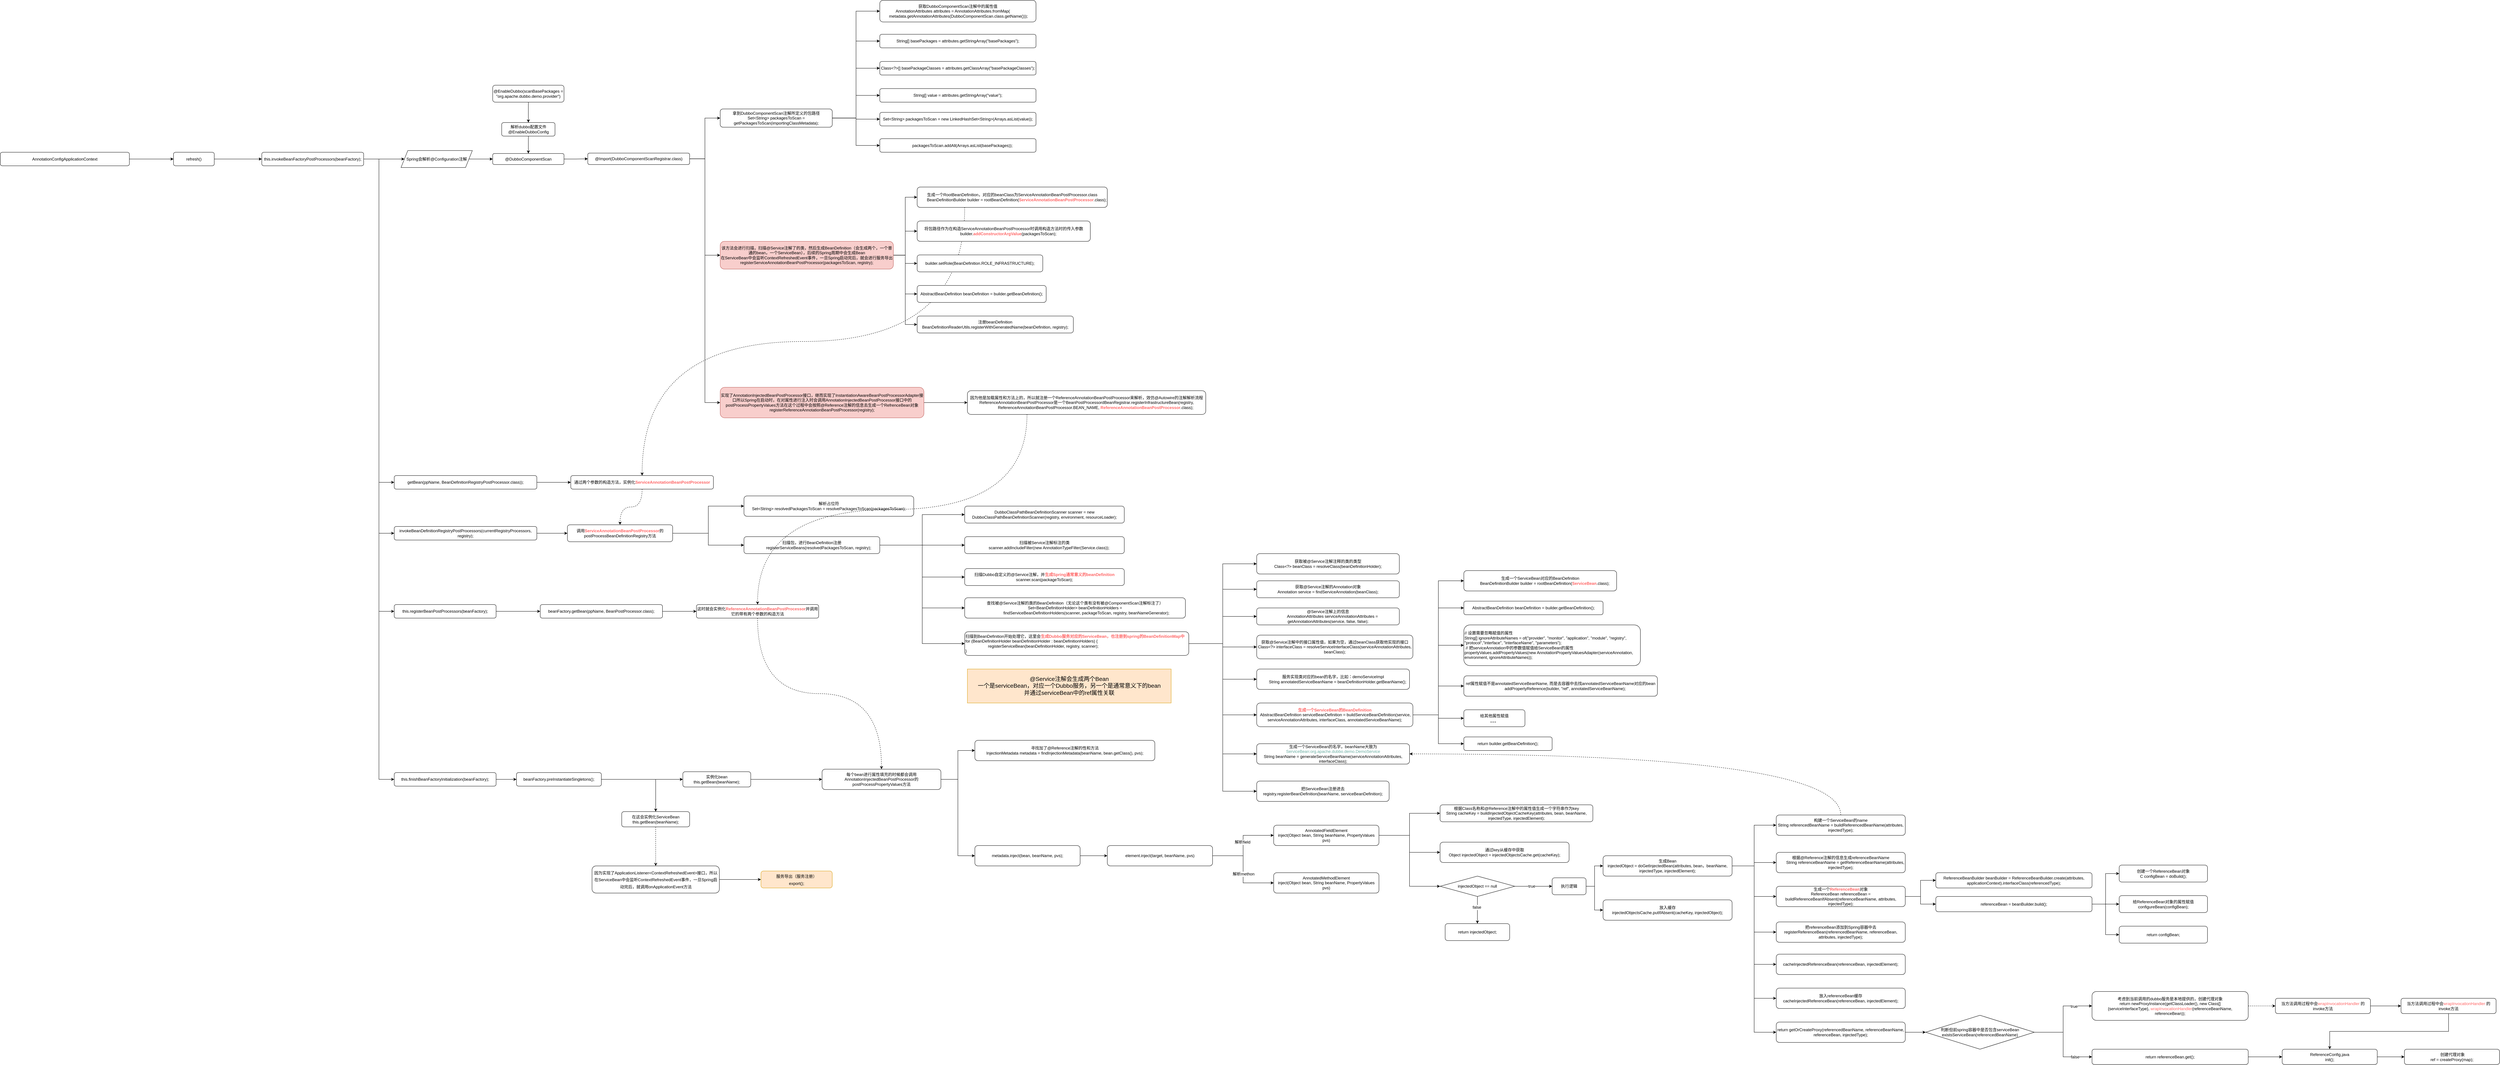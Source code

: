<mxfile version="16.2.6" type="github">
  <diagram id="dAGm9d05bVq563Y25KDQ" name="第 1 页">
    <mxGraphModel dx="2600" dy="600" grid="1" gridSize="10" guides="1" tooltips="1" connect="1" arrows="1" fold="1" page="1" pageScale="1" pageWidth="827" pageHeight="1169" math="0" shadow="0">
      <root>
        <mxCell id="0" />
        <mxCell id="1" parent="0" />
        <mxCell id="HFMOyKSnLn-s5Kh4_8ME-10" style="edgeStyle=orthogonalEdgeStyle;rounded=0;orthogonalLoop=1;jettySize=auto;html=1;exitX=1;exitY=0.5;exitDx=0;exitDy=0;" edge="1" parent="1" source="HFMOyKSnLn-s5Kh4_8ME-1" target="HFMOyKSnLn-s5Kh4_8ME-9">
          <mxGeometry relative="1" as="geometry" />
        </mxCell>
        <mxCell id="HFMOyKSnLn-s5Kh4_8ME-1" value="Spring会解析@Configuration注解" style="shape=parallelogram;perimeter=parallelogramPerimeter;whiteSpace=wrap;html=1;fixedSize=1;" vertex="1" parent="1">
          <mxGeometry x="100" y="472.5" width="210" height="50" as="geometry" />
        </mxCell>
        <mxCell id="HFMOyKSnLn-s5Kh4_8ME-2" style="edgeStyle=orthogonalEdgeStyle;rounded=0;orthogonalLoop=1;jettySize=auto;html=1;exitX=0.5;exitY=1;exitDx=0;exitDy=0;" edge="1" parent="1" source="HFMOyKSnLn-s5Kh4_8ME-1" target="HFMOyKSnLn-s5Kh4_8ME-1">
          <mxGeometry relative="1" as="geometry" />
        </mxCell>
        <mxCell id="HFMOyKSnLn-s5Kh4_8ME-3" style="edgeStyle=orthogonalEdgeStyle;rounded=0;orthogonalLoop=1;jettySize=auto;html=1;exitX=1;exitY=0.5;exitDx=0;exitDy=0;fontColor=#000000;" edge="1" parent="1" source="HFMOyKSnLn-s5Kh4_8ME-4" target="HFMOyKSnLn-s5Kh4_8ME-8">
          <mxGeometry relative="1" as="geometry" />
        </mxCell>
        <mxCell id="HFMOyKSnLn-s5Kh4_8ME-4" value="&lt;font color=&quot;#000000&quot;&gt;refresh()&lt;/font&gt;" style="rounded=1;whiteSpace=wrap;html=1;fontColor=#FF0080;" vertex="1" parent="1">
          <mxGeometry x="-570" y="477.5" width="120" height="40" as="geometry" />
        </mxCell>
        <mxCell id="HFMOyKSnLn-s5Kh4_8ME-5" style="edgeStyle=orthogonalEdgeStyle;rounded=0;orthogonalLoop=1;jettySize=auto;html=1;exitX=1;exitY=0.5;exitDx=0;exitDy=0;fontColor=#000000;" edge="1" parent="1" source="HFMOyKSnLn-s5Kh4_8ME-6" target="HFMOyKSnLn-s5Kh4_8ME-4">
          <mxGeometry relative="1" as="geometry" />
        </mxCell>
        <mxCell id="HFMOyKSnLn-s5Kh4_8ME-6" value="&lt;font color=&quot;#000000&quot;&gt;AnnotationConfigApplicationContext&lt;/font&gt;" style="rounded=1;whiteSpace=wrap;html=1;fontColor=#FF0080;" vertex="1" parent="1">
          <mxGeometry x="-1080" y="477.5" width="380" height="40" as="geometry" />
        </mxCell>
        <mxCell id="HFMOyKSnLn-s5Kh4_8ME-7" style="edgeStyle=orthogonalEdgeStyle;rounded=0;orthogonalLoop=1;jettySize=auto;html=1;exitX=1;exitY=0.5;exitDx=0;exitDy=0;fontColor=#000000;" edge="1" parent="1" source="HFMOyKSnLn-s5Kh4_8ME-8" target="HFMOyKSnLn-s5Kh4_8ME-1">
          <mxGeometry relative="1" as="geometry" />
        </mxCell>
        <mxCell id="HFMOyKSnLn-s5Kh4_8ME-48" style="edgeStyle=orthogonalEdgeStyle;rounded=0;orthogonalLoop=1;jettySize=auto;html=1;exitX=1;exitY=0.5;exitDx=0;exitDy=0;entryX=0;entryY=0.5;entryDx=0;entryDy=0;fontColor=#FF6666;" edge="1" parent="1" source="HFMOyKSnLn-s5Kh4_8ME-8" target="HFMOyKSnLn-s5Kh4_8ME-47">
          <mxGeometry relative="1" as="geometry" />
        </mxCell>
        <mxCell id="HFMOyKSnLn-s5Kh4_8ME-50" style="edgeStyle=orthogonalEdgeStyle;rounded=0;orthogonalLoop=1;jettySize=auto;html=1;exitX=1;exitY=0.5;exitDx=0;exitDy=0;entryX=0;entryY=0.5;entryDx=0;entryDy=0;fontColor=#FF6666;" edge="1" parent="1" source="HFMOyKSnLn-s5Kh4_8ME-8" target="HFMOyKSnLn-s5Kh4_8ME-49">
          <mxGeometry relative="1" as="geometry" />
        </mxCell>
        <mxCell id="HFMOyKSnLn-s5Kh4_8ME-111" style="edgeStyle=orthogonalEdgeStyle;rounded=0;orthogonalLoop=1;jettySize=auto;html=1;exitX=1;exitY=0.5;exitDx=0;exitDy=0;entryX=0;entryY=0.5;entryDx=0;entryDy=0;fontSize=17;fontColor=#000000;" edge="1" parent="1" source="HFMOyKSnLn-s5Kh4_8ME-8" target="HFMOyKSnLn-s5Kh4_8ME-105">
          <mxGeometry relative="1" as="geometry" />
        </mxCell>
        <mxCell id="HFMOyKSnLn-s5Kh4_8ME-129" style="edgeStyle=orthogonalEdgeStyle;rounded=0;orthogonalLoop=1;jettySize=auto;html=1;exitX=1;exitY=0.5;exitDx=0;exitDy=0;entryX=0;entryY=0.5;entryDx=0;entryDy=0;fontSize=12;fontColor=#FF6666;" edge="1" parent="1" source="HFMOyKSnLn-s5Kh4_8ME-8" target="HFMOyKSnLn-s5Kh4_8ME-125">
          <mxGeometry relative="1" as="geometry" />
        </mxCell>
        <mxCell id="HFMOyKSnLn-s5Kh4_8ME-8" value="&lt;font color=&quot;#000000&quot;&gt;this.invokeBeanFactoryPostProcessors(beanFactory);&lt;/font&gt;" style="rounded=1;whiteSpace=wrap;html=1;fontColor=#FF0080;" vertex="1" parent="1">
          <mxGeometry x="-310" y="477.5" width="300" height="40" as="geometry" />
        </mxCell>
        <mxCell id="HFMOyKSnLn-s5Kh4_8ME-16" style="edgeStyle=orthogonalEdgeStyle;rounded=0;orthogonalLoop=1;jettySize=auto;html=1;exitX=1;exitY=0.5;exitDx=0;exitDy=0;" edge="1" parent="1" source="HFMOyKSnLn-s5Kh4_8ME-9" target="HFMOyKSnLn-s5Kh4_8ME-15">
          <mxGeometry relative="1" as="geometry" />
        </mxCell>
        <mxCell id="HFMOyKSnLn-s5Kh4_8ME-9" value="&lt;font color=&quot;#000000&quot;&gt;@DubboComponentScan&lt;/font&gt;" style="rounded=1;whiteSpace=wrap;html=1;fontColor=#FF0080;" vertex="1" parent="1">
          <mxGeometry x="370" y="481.25" width="210" height="32.5" as="geometry" />
        </mxCell>
        <mxCell id="HFMOyKSnLn-s5Kh4_8ME-11" style="edgeStyle=orthogonalEdgeStyle;rounded=0;orthogonalLoop=1;jettySize=auto;html=1;exitX=0.5;exitY=1;exitDx=0;exitDy=0;entryX=0.5;entryY=0;entryDx=0;entryDy=0;" edge="1" parent="1" source="HFMOyKSnLn-s5Kh4_8ME-12" target="HFMOyKSnLn-s5Kh4_8ME-13">
          <mxGeometry relative="1" as="geometry">
            <mxPoint x="361.5" y="470" as="sourcePoint" />
            <mxPoint x="481.5" y="465" as="targetPoint" />
          </mxGeometry>
        </mxCell>
        <mxCell id="HFMOyKSnLn-s5Kh4_8ME-12" value="@EnableDubbo(scanBasePackages = &quot;org.apache.dubbo.demo.provider&quot;)" style="rounded=1;whiteSpace=wrap;html=1;" vertex="1" parent="1">
          <mxGeometry x="370" y="280" width="210" height="50" as="geometry" />
        </mxCell>
        <mxCell id="HFMOyKSnLn-s5Kh4_8ME-14" style="edgeStyle=orthogonalEdgeStyle;rounded=0;orthogonalLoop=1;jettySize=auto;html=1;exitX=0.5;exitY=1;exitDx=0;exitDy=0;" edge="1" parent="1" source="HFMOyKSnLn-s5Kh4_8ME-13" target="HFMOyKSnLn-s5Kh4_8ME-9">
          <mxGeometry relative="1" as="geometry" />
        </mxCell>
        <mxCell id="HFMOyKSnLn-s5Kh4_8ME-13" value="解析dubbo配置文件&lt;br&gt;@EnableDubboConfig" style="rounded=1;whiteSpace=wrap;html=1;" vertex="1" parent="1">
          <mxGeometry x="396.5" y="390" width="157" height="40" as="geometry" />
        </mxCell>
        <mxCell id="HFMOyKSnLn-s5Kh4_8ME-18" style="edgeStyle=orthogonalEdgeStyle;rounded=0;orthogonalLoop=1;jettySize=auto;html=1;exitX=1;exitY=0.5;exitDx=0;exitDy=0;entryX=0;entryY=0.5;entryDx=0;entryDy=0;" edge="1" parent="1" source="HFMOyKSnLn-s5Kh4_8ME-15" target="HFMOyKSnLn-s5Kh4_8ME-17">
          <mxGeometry relative="1" as="geometry" />
        </mxCell>
        <mxCell id="HFMOyKSnLn-s5Kh4_8ME-32" style="edgeStyle=orthogonalEdgeStyle;rounded=0;orthogonalLoop=1;jettySize=auto;html=1;exitX=1;exitY=0.5;exitDx=0;exitDy=0;entryX=0;entryY=0.5;entryDx=0;entryDy=0;fontColor=#000000;" edge="1" parent="1" source="HFMOyKSnLn-s5Kh4_8ME-15" target="HFMOyKSnLn-s5Kh4_8ME-31">
          <mxGeometry relative="1" as="geometry" />
        </mxCell>
        <mxCell id="HFMOyKSnLn-s5Kh4_8ME-34" style="edgeStyle=orthogonalEdgeStyle;rounded=0;orthogonalLoop=1;jettySize=auto;html=1;exitX=1;exitY=0.5;exitDx=0;exitDy=0;entryX=0;entryY=0.5;entryDx=0;entryDy=0;fontColor=#000000;" edge="1" parent="1" source="HFMOyKSnLn-s5Kh4_8ME-15" target="HFMOyKSnLn-s5Kh4_8ME-33">
          <mxGeometry relative="1" as="geometry" />
        </mxCell>
        <mxCell id="HFMOyKSnLn-s5Kh4_8ME-15" value="&lt;font color=&quot;#000000&quot;&gt;@Import(DubboComponentScanRegistrar.class)&lt;/font&gt;" style="rounded=1;whiteSpace=wrap;html=1;fontColor=#FF0080;" vertex="1" parent="1">
          <mxGeometry x="650" y="480" width="300" height="33.75" as="geometry" />
        </mxCell>
        <mxCell id="HFMOyKSnLn-s5Kh4_8ME-20" style="edgeStyle=orthogonalEdgeStyle;rounded=0;orthogonalLoop=1;jettySize=auto;html=1;exitX=1;exitY=0.5;exitDx=0;exitDy=0;entryX=0;entryY=0.5;entryDx=0;entryDy=0;fontColor=#000000;" edge="1" parent="1" source="HFMOyKSnLn-s5Kh4_8ME-17" target="HFMOyKSnLn-s5Kh4_8ME-19">
          <mxGeometry relative="1" as="geometry" />
        </mxCell>
        <mxCell id="HFMOyKSnLn-s5Kh4_8ME-22" style="edgeStyle=orthogonalEdgeStyle;rounded=0;orthogonalLoop=1;jettySize=auto;html=1;exitX=1;exitY=0.5;exitDx=0;exitDy=0;fontColor=#000000;entryX=0;entryY=0.5;entryDx=0;entryDy=0;" edge="1" parent="1" source="HFMOyKSnLn-s5Kh4_8ME-17" target="HFMOyKSnLn-s5Kh4_8ME-21">
          <mxGeometry relative="1" as="geometry" />
        </mxCell>
        <mxCell id="HFMOyKSnLn-s5Kh4_8ME-26" style="edgeStyle=orthogonalEdgeStyle;rounded=0;orthogonalLoop=1;jettySize=auto;html=1;exitX=1;exitY=0.5;exitDx=0;exitDy=0;entryX=0;entryY=0.5;entryDx=0;entryDy=0;fontColor=#000000;" edge="1" parent="1" source="HFMOyKSnLn-s5Kh4_8ME-17" target="HFMOyKSnLn-s5Kh4_8ME-23">
          <mxGeometry relative="1" as="geometry" />
        </mxCell>
        <mxCell id="HFMOyKSnLn-s5Kh4_8ME-27" style="edgeStyle=orthogonalEdgeStyle;rounded=0;orthogonalLoop=1;jettySize=auto;html=1;exitX=1;exitY=0.5;exitDx=0;exitDy=0;entryX=0;entryY=0.5;entryDx=0;entryDy=0;fontColor=#000000;" edge="1" parent="1" source="HFMOyKSnLn-s5Kh4_8ME-17" target="HFMOyKSnLn-s5Kh4_8ME-24">
          <mxGeometry relative="1" as="geometry" />
        </mxCell>
        <mxCell id="HFMOyKSnLn-s5Kh4_8ME-28" style="edgeStyle=orthogonalEdgeStyle;rounded=0;orthogonalLoop=1;jettySize=auto;html=1;exitX=1;exitY=0.5;exitDx=0;exitDy=0;fontColor=#000000;" edge="1" parent="1" source="HFMOyKSnLn-s5Kh4_8ME-17" target="HFMOyKSnLn-s5Kh4_8ME-25">
          <mxGeometry relative="1" as="geometry" />
        </mxCell>
        <mxCell id="HFMOyKSnLn-s5Kh4_8ME-30" style="edgeStyle=orthogonalEdgeStyle;rounded=0;orthogonalLoop=1;jettySize=auto;html=1;exitX=1;exitY=0.5;exitDx=0;exitDy=0;entryX=0;entryY=0.5;entryDx=0;entryDy=0;fontColor=#000000;" edge="1" parent="1" source="HFMOyKSnLn-s5Kh4_8ME-17" target="HFMOyKSnLn-s5Kh4_8ME-29">
          <mxGeometry relative="1" as="geometry" />
        </mxCell>
        <mxCell id="HFMOyKSnLn-s5Kh4_8ME-17" value="&lt;font color=&quot;#000000&quot;&gt;拿到DubboComponentScan注解所定义的包路径&lt;br&gt;Set&amp;lt;String&amp;gt; packagesToScan = getPackagesToScan(importingClassMetadata);&lt;/font&gt;" style="rounded=1;whiteSpace=wrap;html=1;fontColor=#FF0080;" vertex="1" parent="1">
          <mxGeometry x="1040" y="350" width="330" height="53.75" as="geometry" />
        </mxCell>
        <mxCell id="HFMOyKSnLn-s5Kh4_8ME-19" value="&lt;div&gt;&lt;/div&gt;&lt;span style=&quot;color: rgb(0 , 0 , 0)&quot;&gt;获取DubboComponentScan注解中的属性值&lt;/span&gt;&lt;div&gt;&lt;font color=&quot;#000000&quot;&gt;AnnotationAttributes attributes = AnnotationAttributes.fromMap(&lt;/font&gt;&lt;span style=&quot;color: rgb(0 , 0 , 0)&quot;&gt;&amp;nbsp; &amp;nbsp; &amp;nbsp; &amp;nbsp; &amp;nbsp; &amp;nbsp;metadata.getAnnotationAttributes(DubboComponentScan.class.getName()));&lt;/span&gt;&lt;/div&gt;" style="rounded=1;whiteSpace=wrap;html=1;fontColor=#FF0080;" vertex="1" parent="1">
          <mxGeometry x="1510" y="30" width="460" height="63.75" as="geometry" />
        </mxCell>
        <mxCell id="HFMOyKSnLn-s5Kh4_8ME-21" value="&lt;div&gt;&lt;/div&gt;&lt;font color=&quot;#000000&quot;&gt;String[] basePackages = attributes.getStringArray(&quot;basePackages&quot;);&lt;/font&gt;" style="rounded=1;whiteSpace=wrap;html=1;fontColor=#FF0080;" vertex="1" parent="1">
          <mxGeometry x="1510" y="130" width="460" height="40" as="geometry" />
        </mxCell>
        <mxCell id="HFMOyKSnLn-s5Kh4_8ME-23" value="&lt;div&gt;&lt;/div&gt;&lt;font color=&quot;#000000&quot;&gt;Class&amp;lt;?&amp;gt;[] basePackageClasses = attributes.getClassArray(&quot;basePackageClasses&quot;);&lt;/font&gt;" style="rounded=1;whiteSpace=wrap;html=1;fontColor=#FF0080;" vertex="1" parent="1">
          <mxGeometry x="1510" y="210" width="460" height="40" as="geometry" />
        </mxCell>
        <mxCell id="HFMOyKSnLn-s5Kh4_8ME-24" value="&lt;div&gt;&lt;/div&gt;&lt;font color=&quot;#000000&quot;&gt;String[] value = attributes.getStringArray(&quot;value&quot;);&lt;/font&gt;" style="rounded=1;whiteSpace=wrap;html=1;fontColor=#FF0080;" vertex="1" parent="1">
          <mxGeometry x="1510" y="290" width="460" height="40" as="geometry" />
        </mxCell>
        <mxCell id="HFMOyKSnLn-s5Kh4_8ME-25" value="&lt;div&gt;&lt;/div&gt;&lt;div&gt;&lt;font color=&quot;#000000&quot;&gt;Set&amp;lt;String&amp;gt; packagesToScan = new LinkedHashSet&amp;lt;String&amp;gt;(Arrays.asList(value));&lt;/font&gt;&lt;/div&gt;" style="rounded=1;whiteSpace=wrap;html=1;fontColor=#FF0080;" vertex="1" parent="1">
          <mxGeometry x="1510" y="360" width="460" height="40" as="geometry" />
        </mxCell>
        <mxCell id="HFMOyKSnLn-s5Kh4_8ME-29" value="&lt;div&gt;&lt;/div&gt;&lt;div&gt;&lt;span style=&quot;color: rgb(0 , 0 , 0)&quot;&gt;&amp;nbsp; &amp;nbsp; &amp;nbsp; &amp;nbsp; packagesToScan.addAll(Arrays.asList(basePackages));&lt;/span&gt;&lt;br&gt;&lt;/div&gt;" style="rounded=1;whiteSpace=wrap;html=1;fontColor=#FF0080;" vertex="1" parent="1">
          <mxGeometry x="1510" y="437.5" width="460" height="40" as="geometry" />
        </mxCell>
        <mxCell id="HFMOyKSnLn-s5Kh4_8ME-42" style="edgeStyle=orthogonalEdgeStyle;rounded=0;orthogonalLoop=1;jettySize=auto;html=1;exitX=1;exitY=0.5;exitDx=0;exitDy=0;entryX=0;entryY=0.5;entryDx=0;entryDy=0;fontColor=#000000;" edge="1" parent="1" source="HFMOyKSnLn-s5Kh4_8ME-31" target="HFMOyKSnLn-s5Kh4_8ME-35">
          <mxGeometry relative="1" as="geometry" />
        </mxCell>
        <mxCell id="HFMOyKSnLn-s5Kh4_8ME-43" style="edgeStyle=orthogonalEdgeStyle;rounded=0;orthogonalLoop=1;jettySize=auto;html=1;exitX=1;exitY=0.5;exitDx=0;exitDy=0;entryX=0;entryY=0.5;entryDx=0;entryDy=0;fontColor=#000000;" edge="1" parent="1" source="HFMOyKSnLn-s5Kh4_8ME-31" target="HFMOyKSnLn-s5Kh4_8ME-36">
          <mxGeometry relative="1" as="geometry" />
        </mxCell>
        <mxCell id="HFMOyKSnLn-s5Kh4_8ME-44" style="edgeStyle=orthogonalEdgeStyle;rounded=0;orthogonalLoop=1;jettySize=auto;html=1;exitX=1;exitY=0.5;exitDx=0;exitDy=0;fontColor=#000000;" edge="1" parent="1" source="HFMOyKSnLn-s5Kh4_8ME-31" target="HFMOyKSnLn-s5Kh4_8ME-37">
          <mxGeometry relative="1" as="geometry" />
        </mxCell>
        <mxCell id="HFMOyKSnLn-s5Kh4_8ME-45" style="edgeStyle=orthogonalEdgeStyle;rounded=0;orthogonalLoop=1;jettySize=auto;html=1;exitX=1;exitY=0.5;exitDx=0;exitDy=0;entryX=0;entryY=0.5;entryDx=0;entryDy=0;fontColor=#000000;" edge="1" parent="1" source="HFMOyKSnLn-s5Kh4_8ME-31" target="HFMOyKSnLn-s5Kh4_8ME-39">
          <mxGeometry relative="1" as="geometry" />
        </mxCell>
        <mxCell id="HFMOyKSnLn-s5Kh4_8ME-46" style="edgeStyle=orthogonalEdgeStyle;rounded=0;orthogonalLoop=1;jettySize=auto;html=1;exitX=1;exitY=0.5;exitDx=0;exitDy=0;entryX=0;entryY=0.5;entryDx=0;entryDy=0;fontColor=#000000;" edge="1" parent="1" source="HFMOyKSnLn-s5Kh4_8ME-31" target="HFMOyKSnLn-s5Kh4_8ME-41">
          <mxGeometry relative="1" as="geometry" />
        </mxCell>
        <mxCell id="HFMOyKSnLn-s5Kh4_8ME-31" value="&lt;font color=&quot;#000000&quot;&gt;&lt;div&gt;该方法会进行扫描，扫描@Service注解了的类，然后生成BeanDefinition（会生成两个，一个普通的bean，一个ServiceBean），后续的Spring周期中会生成Bean&lt;/div&gt;&lt;div&gt;在ServiceBean中会监听ContextRefreshedEvent事件，一旦Spring启动完后，就会进行服务导出registerServiceAnnotationBeanPostProcessor(packagesToScan, registry);&lt;/div&gt;&lt;/font&gt;" style="rounded=1;whiteSpace=wrap;html=1;fillColor=#f8cecc;strokeColor=#b85450;" vertex="1" parent="1">
          <mxGeometry x="1040" y="740" width="510" height="81.75" as="geometry" />
        </mxCell>
        <mxCell id="HFMOyKSnLn-s5Kh4_8ME-117" style="edgeStyle=orthogonalEdgeStyle;rounded=0;orthogonalLoop=1;jettySize=auto;html=1;exitX=1;exitY=0.5;exitDx=0;exitDy=0;fontSize=12;fontColor=#000000;" edge="1" parent="1" source="HFMOyKSnLn-s5Kh4_8ME-33" target="HFMOyKSnLn-s5Kh4_8ME-116">
          <mxGeometry relative="1" as="geometry" />
        </mxCell>
        <mxCell id="HFMOyKSnLn-s5Kh4_8ME-33" value="&lt;font color=&quot;#000000&quot;&gt;实现了AnnotationInjectedBeanPostProcessor接口，继而实现了InstantiationAwareBeanPostProcessorAdapter接口所以Spring在启动时，在对属性进行注入时会调用AnnotationInjectedBeanPostProcessor接口中的postProcessPropertyValues方法在这个过程中会按照@Reference注解的信息去生成一个RefrenceBean对象&lt;br&gt;registerReferenceAnnotationBeanPostProcessor(registry);&lt;br&gt;&lt;/font&gt;" style="rounded=1;whiteSpace=wrap;html=1;fillColor=#f8cecc;strokeColor=#b85450;" vertex="1" parent="1">
          <mxGeometry x="1040" y="1170" width="600" height="90" as="geometry" />
        </mxCell>
        <mxCell id="HFMOyKSnLn-s5Kh4_8ME-53" style="edgeStyle=orthogonalEdgeStyle;rounded=0;orthogonalLoop=1;jettySize=auto;html=1;exitX=0.25;exitY=1;exitDx=0;exitDy=0;fontColor=#FF6666;curved=1;dashed=1;" edge="1" parent="1" source="HFMOyKSnLn-s5Kh4_8ME-35" target="HFMOyKSnLn-s5Kh4_8ME-51">
          <mxGeometry relative="1" as="geometry" />
        </mxCell>
        <mxCell id="HFMOyKSnLn-s5Kh4_8ME-35" value="&lt;div&gt;&lt;/div&gt;&lt;div&gt;&lt;div&gt;&lt;font color=&quot;#000000&quot;&gt;生成一个RootBeanDefinition，对应的beanClass为ServiceAnnotationBeanPostProcessor.class&lt;/font&gt;&lt;/div&gt;&lt;div&gt;&lt;font color=&quot;#000000&quot;&gt;&amp;nbsp; &amp;nbsp; &amp;nbsp; &amp;nbsp; BeanDefinitionBuilder builder = rootBeanDefinition(&lt;/font&gt;&lt;font color=&quot;#ff6666&quot;&gt;&lt;b&gt;ServiceAnnotationBeanPostProcessor&lt;/b&gt;&lt;/font&gt;&lt;font color=&quot;#000000&quot;&gt;.class);&lt;/font&gt;&lt;/div&gt;&lt;/div&gt;" style="rounded=1;whiteSpace=wrap;html=1;fontColor=#FF0080;" vertex="1" parent="1">
          <mxGeometry x="1620" y="580" width="560" height="60" as="geometry" />
        </mxCell>
        <mxCell id="HFMOyKSnLn-s5Kh4_8ME-36" value="&lt;div&gt;&lt;/div&gt;&lt;div&gt;&lt;div&gt;&lt;font color=&quot;#000000&quot;&gt;将包路径作为在构造ServiceAnnotationBeanPostProcessor时调用构造方法时的传入参数&lt;/font&gt;&lt;/div&gt;&lt;div&gt;&lt;font color=&quot;#000000&quot;&gt;&amp;nbsp; &amp;nbsp; &amp;nbsp; &amp;nbsp; builder.&lt;/font&gt;&lt;b&gt;&lt;font color=&quot;#ff6666&quot;&gt;addConstructorArgValue&lt;/font&gt;&lt;/b&gt;&lt;font color=&quot;#000000&quot;&gt;(packagesToScan);&lt;/font&gt;&lt;/div&gt;&lt;/div&gt;" style="rounded=1;whiteSpace=wrap;html=1;fontColor=#FF0080;" vertex="1" parent="1">
          <mxGeometry x="1620" y="680" width="510" height="60" as="geometry" />
        </mxCell>
        <mxCell id="HFMOyKSnLn-s5Kh4_8ME-37" value="&lt;div&gt;&lt;/div&gt;&lt;div&gt;&lt;font color=&quot;#000000&quot;&gt;builder.setRole(BeanDefinition.ROLE_INFRASTRUCTURE);&lt;/font&gt;&lt;br&gt;&lt;/div&gt;" style="rounded=1;whiteSpace=wrap;html=1;fontColor=#FF0080;" vertex="1" parent="1">
          <mxGeometry x="1620" y="780" width="370" height="50" as="geometry" />
        </mxCell>
        <mxCell id="HFMOyKSnLn-s5Kh4_8ME-39" value="&lt;div&gt;&lt;/div&gt;&lt;div&gt;&lt;font color=&quot;#000000&quot;&gt;AbstractBeanDefinition beanDefinition = builder.getBeanDefinition();&lt;/font&gt;&lt;br&gt;&lt;/div&gt;" style="rounded=1;whiteSpace=wrap;html=1;fontColor=#FF0080;" vertex="1" parent="1">
          <mxGeometry x="1620" y="870" width="380" height="50" as="geometry" />
        </mxCell>
        <mxCell id="HFMOyKSnLn-s5Kh4_8ME-41" value="&lt;div&gt;&lt;/div&gt;&lt;div&gt;&lt;font color=&quot;#000000&quot;&gt;注册beanDefinition&lt;/font&gt;&lt;/div&gt;&lt;div&gt;&lt;font color=&quot;#000000&quot;&gt;BeanDefinitionReaderUtils.registerWithGeneratedName(beanDefinition, registry);&lt;/font&gt;&lt;br&gt;&lt;/div&gt;" style="rounded=1;whiteSpace=wrap;html=1;fontColor=#FF0080;" vertex="1" parent="1">
          <mxGeometry x="1620" y="960" width="460" height="50" as="geometry" />
        </mxCell>
        <mxCell id="HFMOyKSnLn-s5Kh4_8ME-56" style="edgeStyle=orthogonalEdgeStyle;rounded=0;orthogonalLoop=1;jettySize=auto;html=1;exitX=1;exitY=0.5;exitDx=0;exitDy=0;fontColor=#FF6666;" edge="1" parent="1" source="HFMOyKSnLn-s5Kh4_8ME-47" target="HFMOyKSnLn-s5Kh4_8ME-55">
          <mxGeometry relative="1" as="geometry" />
        </mxCell>
        <mxCell id="HFMOyKSnLn-s5Kh4_8ME-47" value="&lt;font color=&quot;#000000&quot;&gt;invokeBeanDefinitionRegistryPostProcessors(currentRegistryProcessors, registry);&lt;/font&gt;" style="rounded=1;whiteSpace=wrap;html=1;fontColor=#FF0080;" vertex="1" parent="1">
          <mxGeometry x="80" y="1580" width="420" height="40" as="geometry" />
        </mxCell>
        <mxCell id="HFMOyKSnLn-s5Kh4_8ME-52" style="edgeStyle=orthogonalEdgeStyle;rounded=0;orthogonalLoop=1;jettySize=auto;html=1;exitX=1;exitY=0.5;exitDx=0;exitDy=0;fontColor=#FF6666;" edge="1" parent="1" source="HFMOyKSnLn-s5Kh4_8ME-49" target="HFMOyKSnLn-s5Kh4_8ME-51">
          <mxGeometry relative="1" as="geometry" />
        </mxCell>
        <mxCell id="HFMOyKSnLn-s5Kh4_8ME-49" value="&lt;font color=&quot;#000000&quot;&gt;getBean(ppName, BeanDefinitionRegistryPostProcessor.class));&lt;/font&gt;" style="rounded=1;whiteSpace=wrap;html=1;fontColor=#FF0080;" vertex="1" parent="1">
          <mxGeometry x="80" y="1430" width="420" height="40" as="geometry" />
        </mxCell>
        <mxCell id="HFMOyKSnLn-s5Kh4_8ME-59" style="edgeStyle=orthogonalEdgeStyle;curved=1;rounded=0;orthogonalLoop=1;jettySize=auto;html=1;exitX=0.5;exitY=1;exitDx=0;exitDy=0;entryX=0.5;entryY=0;entryDx=0;entryDy=0;fontColor=#FF6666;dashed=1;" edge="1" parent="1" source="HFMOyKSnLn-s5Kh4_8ME-51" target="HFMOyKSnLn-s5Kh4_8ME-55">
          <mxGeometry relative="1" as="geometry" />
        </mxCell>
        <mxCell id="HFMOyKSnLn-s5Kh4_8ME-51" value="&lt;font color=&quot;#000000&quot;&gt;通过两个参数的构造方法，实例化&lt;/font&gt;&lt;b style=&quot;color: rgb(255 , 102 , 102)&quot;&gt;ServiceAnnotationBeanPostProcessor&lt;/b&gt;" style="rounded=1;whiteSpace=wrap;html=1;fontColor=#FF0080;" vertex="1" parent="1">
          <mxGeometry x="600" y="1430" width="420" height="40" as="geometry" />
        </mxCell>
        <mxCell id="HFMOyKSnLn-s5Kh4_8ME-60" style="edgeStyle=orthogonalEdgeStyle;rounded=0;orthogonalLoop=1;jettySize=auto;html=1;exitX=1;exitY=0.5;exitDx=0;exitDy=0;entryX=0;entryY=0.5;entryDx=0;entryDy=0;fontColor=#FF6666;" edge="1" parent="1" source="HFMOyKSnLn-s5Kh4_8ME-55" target="HFMOyKSnLn-s5Kh4_8ME-58">
          <mxGeometry relative="1" as="geometry" />
        </mxCell>
        <mxCell id="HFMOyKSnLn-s5Kh4_8ME-62" style="edgeStyle=orthogonalEdgeStyle;rounded=0;orthogonalLoop=1;jettySize=auto;html=1;exitX=1;exitY=0.5;exitDx=0;exitDy=0;fontColor=#FF6666;" edge="1" parent="1" source="HFMOyKSnLn-s5Kh4_8ME-55" target="HFMOyKSnLn-s5Kh4_8ME-61">
          <mxGeometry relative="1" as="geometry" />
        </mxCell>
        <mxCell id="HFMOyKSnLn-s5Kh4_8ME-55" value="&lt;font color=&quot;#000000&quot;&gt;调用&lt;/font&gt;&lt;b style=&quot;color: rgb(255 , 102 , 102)&quot;&gt;ServiceAnnotationBeanPostProcessor&lt;/b&gt;&lt;span style=&quot;color: rgb(0 , 0 , 0)&quot;&gt;的&lt;/span&gt;&lt;font color=&quot;#000000&quot;&gt;postProcessBeanDefinitionRegistry方法&lt;/font&gt;" style="rounded=1;whiteSpace=wrap;html=1;fontColor=#FF0080;" vertex="1" parent="1">
          <mxGeometry x="590" y="1575" width="310" height="50" as="geometry" />
        </mxCell>
        <mxCell id="HFMOyKSnLn-s5Kh4_8ME-58" value="&lt;font color=&quot;#000000&quot;&gt;解析占位符&lt;br&gt;Set&amp;lt;String&amp;gt; resolvedPackagesToScan = resolvePackagesToScan(packagesToScan);&lt;/font&gt;" style="rounded=1;whiteSpace=wrap;html=1;fontColor=#FF0080;" vertex="1" parent="1">
          <mxGeometry x="1110" y="1490" width="500" height="60" as="geometry" />
        </mxCell>
        <mxCell id="HFMOyKSnLn-s5Kh4_8ME-65" style="edgeStyle=orthogonalEdgeStyle;rounded=0;orthogonalLoop=1;jettySize=auto;html=1;exitX=1;exitY=0.5;exitDx=0;exitDy=0;entryX=0;entryY=0.5;entryDx=0;entryDy=0;fontColor=#FF6666;" edge="1" parent="1" source="HFMOyKSnLn-s5Kh4_8ME-61" target="HFMOyKSnLn-s5Kh4_8ME-63">
          <mxGeometry relative="1" as="geometry" />
        </mxCell>
        <mxCell id="HFMOyKSnLn-s5Kh4_8ME-67" style="edgeStyle=orthogonalEdgeStyle;rounded=0;orthogonalLoop=1;jettySize=auto;html=1;exitX=1;exitY=0.5;exitDx=0;exitDy=0;fontColor=#FF6666;" edge="1" parent="1" source="HFMOyKSnLn-s5Kh4_8ME-61" target="HFMOyKSnLn-s5Kh4_8ME-66">
          <mxGeometry relative="1" as="geometry" />
        </mxCell>
        <mxCell id="HFMOyKSnLn-s5Kh4_8ME-69" style="edgeStyle=orthogonalEdgeStyle;rounded=0;orthogonalLoop=1;jettySize=auto;html=1;exitX=1;exitY=0.5;exitDx=0;exitDy=0;entryX=0;entryY=0.5;entryDx=0;entryDy=0;fontColor=#FF6666;" edge="1" parent="1" source="HFMOyKSnLn-s5Kh4_8ME-61" target="HFMOyKSnLn-s5Kh4_8ME-68">
          <mxGeometry relative="1" as="geometry" />
        </mxCell>
        <mxCell id="HFMOyKSnLn-s5Kh4_8ME-71" style="edgeStyle=orthogonalEdgeStyle;rounded=0;orthogonalLoop=1;jettySize=auto;html=1;exitX=1;exitY=0.5;exitDx=0;exitDy=0;entryX=0;entryY=0.5;entryDx=0;entryDy=0;fontColor=#FF6666;" edge="1" parent="1" source="HFMOyKSnLn-s5Kh4_8ME-61" target="HFMOyKSnLn-s5Kh4_8ME-70">
          <mxGeometry relative="1" as="geometry" />
        </mxCell>
        <mxCell id="HFMOyKSnLn-s5Kh4_8ME-73" style="edgeStyle=orthogonalEdgeStyle;rounded=0;orthogonalLoop=1;jettySize=auto;html=1;exitX=1;exitY=0.5;exitDx=0;exitDy=0;entryX=0;entryY=0.5;entryDx=0;entryDy=0;fontColor=#FF6666;" edge="1" parent="1" source="HFMOyKSnLn-s5Kh4_8ME-61" target="HFMOyKSnLn-s5Kh4_8ME-72">
          <mxGeometry relative="1" as="geometry" />
        </mxCell>
        <mxCell id="HFMOyKSnLn-s5Kh4_8ME-61" value="&lt;div&gt;&lt;font color=&quot;#000000&quot;&gt;扫描包，进行BeanDefinition注册&lt;/font&gt;&lt;/div&gt;&lt;div&gt;&lt;font color=&quot;#000000&quot;&gt;&amp;nbsp; &amp;nbsp; &amp;nbsp; &amp;nbsp; &amp;nbsp; &amp;nbsp; registerServiceBeans(resolvedPackagesToScan, registry);&lt;/font&gt;&lt;/div&gt;" style="rounded=1;whiteSpace=wrap;html=1;fontColor=#FF0080;" vertex="1" parent="1">
          <mxGeometry x="1110" y="1610" width="400" height="50" as="geometry" />
        </mxCell>
        <mxCell id="HFMOyKSnLn-s5Kh4_8ME-63" value="&lt;div&gt;&lt;font color=&quot;#000000&quot;&gt;DubboClassPathBeanDefinitionScanner scanner =&amp;nbsp;&lt;/font&gt;&lt;span style=&quot;color: rgb(0 , 0 , 0)&quot;&gt;new DubboClassPathBeanDefinitionScanner(registry, environment, resourceLoader);&lt;/span&gt;&lt;/div&gt;" style="rounded=1;whiteSpace=wrap;html=1;fontColor=#FF0080;" vertex="1" parent="1">
          <mxGeometry x="1760" y="1520" width="470" height="50" as="geometry" />
        </mxCell>
        <mxCell id="HFMOyKSnLn-s5Kh4_8ME-66" value="&lt;div&gt;&lt;font color=&quot;#000000&quot;&gt;扫描被Service注解标注的类&lt;/font&gt;&lt;/div&gt;&lt;div&gt;&lt;font color=&quot;#000000&quot;&gt;&amp;nbsp; &amp;nbsp; &amp;nbsp; &amp;nbsp; scanner.addIncludeFilter(new AnnotationTypeFilter(Service.class));&lt;/font&gt;&lt;/div&gt;" style="rounded=1;whiteSpace=wrap;html=1;fontColor=#FF0080;" vertex="1" parent="1">
          <mxGeometry x="1760" y="1610" width="470" height="50" as="geometry" />
        </mxCell>
        <mxCell id="HFMOyKSnLn-s5Kh4_8ME-68" value="&lt;div&gt;&lt;font color=&quot;#000000&quot;&gt;扫描Dubbo自定义的@Service注解，并&lt;/font&gt;&lt;b&gt;&lt;font color=&quot;#ff6666&quot;&gt;生成Spring通常意义的beanDefinition&lt;/font&gt;&lt;/b&gt;&lt;/div&gt;&lt;div&gt;&lt;span style=&quot;color: rgb(0 , 0 , 0)&quot;&gt;scanner.scan(packageToScan);&lt;/span&gt;&lt;/div&gt;" style="rounded=1;whiteSpace=wrap;html=1;fontColor=#FF0080;" vertex="1" parent="1">
          <mxGeometry x="1760" y="1704" width="470" height="50" as="geometry" />
        </mxCell>
        <mxCell id="HFMOyKSnLn-s5Kh4_8ME-70" value="&lt;font color=&quot;#000000&quot;&gt;查找被@Service注解的类的BeanDefinition（无论这个类有没有被@ComponentScan注解标注了）&lt;br&gt;&lt;/font&gt;&lt;div&gt;&lt;font color=&quot;#000000&quot;&gt;Set&amp;lt;BeanDefinitionHolder&amp;gt; beanDefinitionHolders =&lt;/font&gt;&lt;/div&gt;&lt;div&gt;&lt;font color=&quot;#000000&quot;&gt;&amp;nbsp; &amp;nbsp; &amp;nbsp; &amp;nbsp; &amp;nbsp; &amp;nbsp; &amp;nbsp; &amp;nbsp; &amp;nbsp; &amp;nbsp; findServiceBeanDefinitionHolders(scanner, packageToScan, registry, beanNameGenerator);&lt;/font&gt;&lt;/div&gt;" style="rounded=1;whiteSpace=wrap;html=1;fontColor=#FF0080;" vertex="1" parent="1">
          <mxGeometry x="1760" y="1790" width="650" height="60" as="geometry" />
        </mxCell>
        <mxCell id="HFMOyKSnLn-s5Kh4_8ME-75" style="edgeStyle=orthogonalEdgeStyle;rounded=0;orthogonalLoop=1;jettySize=auto;html=1;exitX=1;exitY=0.5;exitDx=0;exitDy=0;entryX=0;entryY=0.5;entryDx=0;entryDy=0;fontColor=#FF6666;" edge="1" parent="1" source="HFMOyKSnLn-s5Kh4_8ME-72" target="HFMOyKSnLn-s5Kh4_8ME-74">
          <mxGeometry relative="1" as="geometry" />
        </mxCell>
        <mxCell id="HFMOyKSnLn-s5Kh4_8ME-77" style="edgeStyle=orthogonalEdgeStyle;rounded=0;orthogonalLoop=1;jettySize=auto;html=1;exitX=1;exitY=0.5;exitDx=0;exitDy=0;entryX=0;entryY=0.5;entryDx=0;entryDy=0;fontColor=#FF6666;" edge="1" parent="1" source="HFMOyKSnLn-s5Kh4_8ME-72" target="HFMOyKSnLn-s5Kh4_8ME-76">
          <mxGeometry relative="1" as="geometry" />
        </mxCell>
        <mxCell id="HFMOyKSnLn-s5Kh4_8ME-80" style="edgeStyle=orthogonalEdgeStyle;rounded=0;orthogonalLoop=1;jettySize=auto;html=1;exitX=1;exitY=0.5;exitDx=0;exitDy=0;fontColor=#FF6666;" edge="1" parent="1" source="HFMOyKSnLn-s5Kh4_8ME-72" target="HFMOyKSnLn-s5Kh4_8ME-79">
          <mxGeometry relative="1" as="geometry" />
        </mxCell>
        <mxCell id="HFMOyKSnLn-s5Kh4_8ME-81" style="edgeStyle=orthogonalEdgeStyle;rounded=0;orthogonalLoop=1;jettySize=auto;html=1;exitX=1;exitY=0.5;exitDx=0;exitDy=0;entryX=0;entryY=0.5;entryDx=0;entryDy=0;fontColor=#FF6666;" edge="1" parent="1" source="HFMOyKSnLn-s5Kh4_8ME-72" target="HFMOyKSnLn-s5Kh4_8ME-78">
          <mxGeometry relative="1" as="geometry" />
        </mxCell>
        <mxCell id="HFMOyKSnLn-s5Kh4_8ME-83" style="edgeStyle=orthogonalEdgeStyle;rounded=0;orthogonalLoop=1;jettySize=auto;html=1;exitX=1;exitY=0.5;exitDx=0;exitDy=0;entryX=0;entryY=0.5;entryDx=0;entryDy=0;fontColor=#FF6666;" edge="1" parent="1" source="HFMOyKSnLn-s5Kh4_8ME-72" target="HFMOyKSnLn-s5Kh4_8ME-82">
          <mxGeometry relative="1" as="geometry" />
        </mxCell>
        <mxCell id="HFMOyKSnLn-s5Kh4_8ME-85" style="edgeStyle=orthogonalEdgeStyle;rounded=0;orthogonalLoop=1;jettySize=auto;html=1;exitX=1;exitY=0.5;exitDx=0;exitDy=0;entryX=0;entryY=0.5;entryDx=0;entryDy=0;fontColor=#FF6666;" edge="1" parent="1" source="HFMOyKSnLn-s5Kh4_8ME-72" target="HFMOyKSnLn-s5Kh4_8ME-84">
          <mxGeometry relative="1" as="geometry" />
        </mxCell>
        <mxCell id="HFMOyKSnLn-s5Kh4_8ME-101" style="edgeStyle=orthogonalEdgeStyle;rounded=0;orthogonalLoop=1;jettySize=auto;html=1;exitX=1;exitY=0.5;exitDx=0;exitDy=0;entryX=0;entryY=0.5;entryDx=0;entryDy=0;fontColor=#67AB9F;" edge="1" parent="1" source="HFMOyKSnLn-s5Kh4_8ME-72" target="HFMOyKSnLn-s5Kh4_8ME-100">
          <mxGeometry relative="1" as="geometry" />
        </mxCell>
        <mxCell id="HFMOyKSnLn-s5Kh4_8ME-102" style="edgeStyle=orthogonalEdgeStyle;rounded=0;orthogonalLoop=1;jettySize=auto;html=1;exitX=1;exitY=0.5;exitDx=0;exitDy=0;entryX=0;entryY=0.5;entryDx=0;entryDy=0;fontColor=#67AB9F;" edge="1" parent="1" source="HFMOyKSnLn-s5Kh4_8ME-72" target="HFMOyKSnLn-s5Kh4_8ME-99">
          <mxGeometry relative="1" as="geometry" />
        </mxCell>
        <mxCell id="HFMOyKSnLn-s5Kh4_8ME-72" value="&lt;font color=&quot;#000000&quot;&gt;扫描到BeanDefinition开始处理它，这里会&lt;/font&gt;&lt;b&gt;&lt;font color=&quot;#ff6666&quot;&gt;生成Dubbo服务对应的ServiceBean，也注册到spring的BeanDefinitionMap中&lt;/font&gt;&lt;/b&gt;&lt;div&gt;&lt;font color=&quot;#000000&quot;&gt;for (BeanDefinitionHolder beanDefinitionHolder : beanDefinitionHolders) {&lt;/font&gt;&lt;/div&gt;&lt;div&gt;&lt;font color=&quot;#000000&quot;&gt;&amp;nbsp; &amp;nbsp; &amp;nbsp; &amp;nbsp; &amp;nbsp; &amp;nbsp; &amp;nbsp; &amp;nbsp; &amp;nbsp; &amp;nbsp; registerServiceBean(beanDefinitionHolder, registry, scanner);&lt;/font&gt;&lt;/div&gt;&lt;div&gt;&lt;font color=&quot;#000000&quot;&gt;}&lt;/font&gt;&lt;/div&gt;" style="rounded=1;whiteSpace=wrap;html=1;fontColor=#FF0080;align=left;" vertex="1" parent="1">
          <mxGeometry x="1760" y="1890" width="660" height="70" as="geometry" />
        </mxCell>
        <mxCell id="HFMOyKSnLn-s5Kh4_8ME-74" value="&lt;font color=&quot;#000000&quot;&gt;获取被@Service注解注释的类的类型&lt;br&gt;Class&amp;lt;?&amp;gt; beanClass = resolveClass(beanDefinitionHolder);&lt;/font&gt;" style="rounded=1;whiteSpace=wrap;html=1;fontColor=#FF0080;" vertex="1" parent="1">
          <mxGeometry x="2620" y="1660" width="420" height="60" as="geometry" />
        </mxCell>
        <mxCell id="HFMOyKSnLn-s5Kh4_8ME-76" value="&lt;font color=&quot;#000000&quot;&gt;获取@Service注解的Annotation对象&lt;br&gt;Annotation service = findServiceAnnotation(beanClass);&lt;/font&gt;" style="rounded=1;whiteSpace=wrap;html=1;fontColor=#FF0080;" vertex="1" parent="1">
          <mxGeometry x="2620" y="1740" width="420" height="50" as="geometry" />
        </mxCell>
        <mxCell id="HFMOyKSnLn-s5Kh4_8ME-78" value="&lt;div&gt;&lt;font color=&quot;#000000&quot;&gt;@Service注解上的信息&lt;/font&gt;&lt;/div&gt;&lt;div&gt;&lt;font color=&quot;#000000&quot;&gt;&amp;nbsp; &amp;nbsp; &amp;nbsp; &amp;nbsp; AnnotationAttributes serviceAnnotationAttributes = getAnnotationAttributes(service, false, false);&lt;/font&gt;&lt;/div&gt;" style="rounded=1;whiteSpace=wrap;html=1;fontColor=#FF0080;" vertex="1" parent="1">
          <mxGeometry x="2620" y="1820" width="420" height="50" as="geometry" />
        </mxCell>
        <mxCell id="HFMOyKSnLn-s5Kh4_8ME-79" value="&lt;font color=&quot;#000000&quot;&gt;获取@Service注解中的接口属性值，如果为空，通过beanClass获取他实现的接口&lt;br&gt;Class&amp;lt;?&amp;gt; interfaceClass = resolveServiceInterfaceClass(serviceAnnotationAttributes, beanClass);&lt;/font&gt;" style="rounded=1;whiteSpace=wrap;html=1;fontColor=#FF0080;" vertex="1" parent="1">
          <mxGeometry x="2620" y="1900" width="460" height="70" as="geometry" />
        </mxCell>
        <mxCell id="HFMOyKSnLn-s5Kh4_8ME-82" value="&lt;div&gt;&lt;font color=&quot;#000000&quot;&gt;服务实现类对应的bean的名字，比如：demoServiceImpl&lt;/font&gt;&lt;/div&gt;&lt;div&gt;&lt;font color=&quot;#000000&quot;&gt;&amp;nbsp; &amp;nbsp; &amp;nbsp; &amp;nbsp; String annotatedServiceBeanName = beanDefinitionHolder.getBeanName();&lt;/font&gt;&lt;/div&gt;" style="rounded=1;whiteSpace=wrap;html=1;fontColor=#FF0080;" vertex="1" parent="1">
          <mxGeometry x="2620" y="2000" width="450" height="60" as="geometry" />
        </mxCell>
        <mxCell id="HFMOyKSnLn-s5Kh4_8ME-89" style="edgeStyle=orthogonalEdgeStyle;rounded=0;orthogonalLoop=1;jettySize=auto;html=1;exitX=1;exitY=0.5;exitDx=0;exitDy=0;entryX=0;entryY=0.5;entryDx=0;entryDy=0;fontColor=#000000;" edge="1" parent="1" source="HFMOyKSnLn-s5Kh4_8ME-84" target="HFMOyKSnLn-s5Kh4_8ME-86">
          <mxGeometry relative="1" as="geometry" />
        </mxCell>
        <mxCell id="HFMOyKSnLn-s5Kh4_8ME-90" style="edgeStyle=orthogonalEdgeStyle;rounded=0;orthogonalLoop=1;jettySize=auto;html=1;exitX=1;exitY=0.5;exitDx=0;exitDy=0;entryX=0;entryY=0.5;entryDx=0;entryDy=0;fontColor=#000000;" edge="1" parent="1" source="HFMOyKSnLn-s5Kh4_8ME-84" target="HFMOyKSnLn-s5Kh4_8ME-87">
          <mxGeometry relative="1" as="geometry" />
        </mxCell>
        <mxCell id="HFMOyKSnLn-s5Kh4_8ME-91" style="edgeStyle=orthogonalEdgeStyle;rounded=0;orthogonalLoop=1;jettySize=auto;html=1;exitX=1;exitY=0.5;exitDx=0;exitDy=0;entryX=0;entryY=0.5;entryDx=0;entryDy=0;fontColor=#000000;" edge="1" parent="1" source="HFMOyKSnLn-s5Kh4_8ME-84" target="HFMOyKSnLn-s5Kh4_8ME-88">
          <mxGeometry relative="1" as="geometry" />
        </mxCell>
        <mxCell id="HFMOyKSnLn-s5Kh4_8ME-94" style="edgeStyle=orthogonalEdgeStyle;rounded=0;orthogonalLoop=1;jettySize=auto;html=1;exitX=1;exitY=0.5;exitDx=0;exitDy=0;fontColor=#000000;entryX=0;entryY=0.5;entryDx=0;entryDy=0;" edge="1" parent="1" source="HFMOyKSnLn-s5Kh4_8ME-84" target="HFMOyKSnLn-s5Kh4_8ME-93">
          <mxGeometry relative="1" as="geometry" />
        </mxCell>
        <mxCell id="HFMOyKSnLn-s5Kh4_8ME-96" style="edgeStyle=orthogonalEdgeStyle;rounded=0;orthogonalLoop=1;jettySize=auto;html=1;exitX=1;exitY=0.5;exitDx=0;exitDy=0;fontColor=#000000;" edge="1" parent="1" source="HFMOyKSnLn-s5Kh4_8ME-84" target="HFMOyKSnLn-s5Kh4_8ME-95">
          <mxGeometry relative="1" as="geometry" />
        </mxCell>
        <mxCell id="HFMOyKSnLn-s5Kh4_8ME-98" style="edgeStyle=orthogonalEdgeStyle;rounded=0;orthogonalLoop=1;jettySize=auto;html=1;exitX=1;exitY=0.5;exitDx=0;exitDy=0;entryX=0;entryY=0.5;entryDx=0;entryDy=0;fontColor=#000000;" edge="1" parent="1" source="HFMOyKSnLn-s5Kh4_8ME-84" target="HFMOyKSnLn-s5Kh4_8ME-97">
          <mxGeometry relative="1" as="geometry" />
        </mxCell>
        <mxCell id="HFMOyKSnLn-s5Kh4_8ME-84" value="&lt;div&gt;&lt;font color=&quot;#ff6666&quot;&gt;&lt;b&gt;生成一个ServiceBean的BeanDefinition&lt;/b&gt;&lt;/font&gt;&lt;/div&gt;&lt;div&gt;&lt;font color=&quot;#000000&quot;&gt;&amp;nbsp;AbstractBeanDefinition serviceBeanDefinition =&amp;nbsp;&lt;/font&gt;&lt;span style=&quot;color: rgb(0 , 0 , 0)&quot;&gt;buildServiceBeanDefinition(service, serviceAnnotationAttributes, interfaceClass, annotatedServiceBeanName);&lt;/span&gt;&lt;/div&gt;" style="rounded=1;whiteSpace=wrap;html=1;fontColor=#FF0080;" vertex="1" parent="1">
          <mxGeometry x="2620" y="2100" width="460" height="70" as="geometry" />
        </mxCell>
        <mxCell id="HFMOyKSnLn-s5Kh4_8ME-86" value="&lt;div&gt;&lt;font color=&quot;#000000&quot;&gt;生成一个ServiceBean对应的BeanDefinition&lt;/font&gt;&lt;/div&gt;&lt;div&gt;&lt;font color=&quot;#000000&quot;&gt;&amp;nbsp; &amp;nbsp; &amp;nbsp; &amp;nbsp; BeanDefinitionBuilder builder = rootBeanDefinition(&lt;/font&gt;&lt;b&gt;&lt;font color=&quot;#ff6666&quot;&gt;ServiceBean&lt;/font&gt;&lt;/b&gt;&lt;font color=&quot;#000000&quot;&gt;.class);&lt;/font&gt;&lt;/div&gt;" style="rounded=1;whiteSpace=wrap;html=1;fontColor=#FF0080;" vertex="1" parent="1">
          <mxGeometry x="3230" y="1710" width="450" height="60" as="geometry" />
        </mxCell>
        <mxCell id="HFMOyKSnLn-s5Kh4_8ME-87" value="&lt;font color=&quot;#000000&quot;&gt;AbstractBeanDefinition beanDefinition = builder.getBeanDefinition();&lt;/font&gt;" style="rounded=1;whiteSpace=wrap;html=1;fontColor=#FF0080;" vertex="1" parent="1">
          <mxGeometry x="3230" y="1800" width="410" height="40" as="geometry" />
        </mxCell>
        <mxCell id="HFMOyKSnLn-s5Kh4_8ME-88" value="&lt;div&gt;&lt;font&gt;// 设置需要忽略赋值的属性&lt;/font&gt;&lt;/div&gt;&lt;div&gt;&lt;font&gt;String[] ignoreAttributeNames = of(&quot;provider&quot;, &quot;monitor&quot;, &quot;application&quot;, &quot;module&quot;, &quot;registry&quot;, &quot;protocol&quot;,&lt;/font&gt;&lt;span&gt;&quot;interface&quot;, &quot;interfaceName&quot;, &quot;parameters&quot;);&lt;/span&gt;&lt;/div&gt;&lt;div&gt;&lt;span&gt;&amp;nbsp;// 把serviceAnnotation中的参数值赋值给ServiceBean的属性&lt;/span&gt;&lt;/div&gt;&lt;div&gt;&lt;span&gt;&lt;font&gt;propertyValues.addPropertyValues(new AnnotationPropertyValuesAdapter(serviceAnnotation, environment, ignoreAttributeNames));&lt;/font&gt;&lt;/span&gt;&lt;/div&gt;" style="rounded=1;whiteSpace=wrap;html=1;fontColor=#000000;align=left;" vertex="1" parent="1">
          <mxGeometry x="3230" y="1870" width="520" height="120" as="geometry" />
        </mxCell>
        <mxCell id="HFMOyKSnLn-s5Kh4_8ME-93" value="&lt;div&gt;&lt;font color=&quot;#000000&quot;&gt;ref属性赋值不是annotatedServiceBeanName, 而是去容器中去找annotatedServiceBeanName对应的bean&lt;/font&gt;&lt;/div&gt;&lt;div&gt;&lt;font color=&quot;#000000&quot;&gt;&amp;nbsp; &amp;nbsp; &amp;nbsp; &amp;nbsp; addPropertyReference(builder, &quot;ref&quot;, annotatedServiceBeanName);&lt;/font&gt;&lt;/div&gt;" style="rounded=1;whiteSpace=wrap;html=1;fontColor=#FF0080;" vertex="1" parent="1">
          <mxGeometry x="3230" y="2020" width="570" height="60" as="geometry" />
        </mxCell>
        <mxCell id="HFMOyKSnLn-s5Kh4_8ME-95" value="&lt;div&gt;&lt;font color=&quot;#000000&quot;&gt;给其他属性赋值&lt;/font&gt;&lt;/div&gt;&lt;div&gt;&lt;font color=&quot;#000000&quot;&gt;。。。&lt;/font&gt;&lt;/div&gt;" style="rounded=1;whiteSpace=wrap;html=1;fontColor=#FF0080;" vertex="1" parent="1">
          <mxGeometry x="3230" y="2120" width="180" height="50" as="geometry" />
        </mxCell>
        <mxCell id="HFMOyKSnLn-s5Kh4_8ME-97" value="&lt;font color=&quot;#000000&quot;&gt;return builder.getBeanDefinition();&lt;/font&gt;" style="rounded=1;whiteSpace=wrap;html=1;fontColor=#FF0080;" vertex="1" parent="1">
          <mxGeometry x="3230" y="2200" width="260" height="40" as="geometry" />
        </mxCell>
        <mxCell id="HFMOyKSnLn-s5Kh4_8ME-99" value="&lt;font color=&quot;#000000&quot;&gt;把ServiceBean注册进去&lt;br&gt;registry.registerBeanDefinition(beanName, serviceBeanDefinition);&lt;/font&gt;" style="rounded=1;whiteSpace=wrap;html=1;fontColor=#FF0080;" vertex="1" parent="1">
          <mxGeometry x="2620" y="2330" width="390" height="60" as="geometry" />
        </mxCell>
        <mxCell id="HFMOyKSnLn-s5Kh4_8ME-100" value="&lt;font color=&quot;#000000&quot;&gt;生成一个ServiceBean的名字，beanName大致为&lt;/font&gt;&lt;font color=&quot;#67ab9f&quot;&gt;ServiceBean:org.apache.dubbo.demo.DemoService&lt;/font&gt;&lt;br&gt;&lt;font color=&quot;#000000&quot;&gt;String beanName = generateServiceBeanName(serviceAnnotationAttributes, interfaceClass);&lt;/font&gt;" style="rounded=1;whiteSpace=wrap;html=1;fontColor=#FF0080;" vertex="1" parent="1">
          <mxGeometry x="2620" y="2220" width="450" height="60" as="geometry" />
        </mxCell>
        <mxCell id="HFMOyKSnLn-s5Kh4_8ME-103" value="&lt;font style=&quot;font-size: 17px&quot;&gt;&lt;span style=&quot;color: rgb(0 , 0 , 0)&quot;&gt;@Service注解会生成两个Bean&lt;/span&gt;&lt;font color=&quot;#000000&quot; style=&quot;font-size: 17px&quot;&gt;&lt;br&gt;一个是serviceBean，对应一个Dubbo服务，另一个是通常意义下的bean&lt;br&gt;并通过serviceBean中的ref属性关联&lt;/font&gt;&lt;/font&gt;" style="text;html=1;strokeColor=#d79b00;fillColor=#ffe6cc;align=center;verticalAlign=middle;whiteSpace=wrap;rounded=0;" vertex="1" parent="1">
          <mxGeometry x="1768" y="2000" width="600" height="100" as="geometry" />
        </mxCell>
        <mxCell id="HFMOyKSnLn-s5Kh4_8ME-104" style="edgeStyle=orthogonalEdgeStyle;rounded=0;orthogonalLoop=1;jettySize=auto;html=1;exitX=1;exitY=0.5;exitDx=0;exitDy=0;fontColor=#FF0080;strokeColor=#000000;" edge="1" parent="1" source="HFMOyKSnLn-s5Kh4_8ME-105" target="HFMOyKSnLn-s5Kh4_8ME-107">
          <mxGeometry relative="1" as="geometry" />
        </mxCell>
        <mxCell id="HFMOyKSnLn-s5Kh4_8ME-105" value="&lt;font color=&quot;#000000&quot;&gt;this.finishBeanFactoryInitialization(beanFactory);&lt;/font&gt;" style="rounded=1;whiteSpace=wrap;html=1;fontColor=#FF0080;" vertex="1" parent="1">
          <mxGeometry x="80" y="2305" width="300" height="40" as="geometry" />
        </mxCell>
        <mxCell id="HFMOyKSnLn-s5Kh4_8ME-106" style="edgeStyle=orthogonalEdgeStyle;rounded=0;orthogonalLoop=1;jettySize=auto;html=1;exitX=1;exitY=0.5;exitDx=0;exitDy=0;fontColor=#FF0080;strokeColor=#000000;" edge="1" parent="1" source="HFMOyKSnLn-s5Kh4_8ME-107" target="HFMOyKSnLn-s5Kh4_8ME-109">
          <mxGeometry relative="1" as="geometry" />
        </mxCell>
        <mxCell id="HFMOyKSnLn-s5Kh4_8ME-122" style="edgeStyle=orthogonalEdgeStyle;rounded=0;orthogonalLoop=1;jettySize=auto;html=1;exitX=1;exitY=0.5;exitDx=0;exitDy=0;fontSize=12;fontColor=#FF6666;" edge="1" parent="1" source="HFMOyKSnLn-s5Kh4_8ME-107" target="HFMOyKSnLn-s5Kh4_8ME-121">
          <mxGeometry relative="1" as="geometry" />
        </mxCell>
        <mxCell id="HFMOyKSnLn-s5Kh4_8ME-107" value="&lt;font color=&quot;#000000&quot;&gt;beanFactory.preInstantiateSingletons();&lt;/font&gt;" style="rounded=1;whiteSpace=wrap;html=1;fontColor=#FF0080;" vertex="1" parent="1">
          <mxGeometry x="440" y="2305" width="250" height="40" as="geometry" />
        </mxCell>
        <mxCell id="HFMOyKSnLn-s5Kh4_8ME-113" style="edgeStyle=orthogonalEdgeStyle;rounded=0;orthogonalLoop=1;jettySize=auto;html=1;exitX=0.5;exitY=1;exitDx=0;exitDy=0;fontSize=17;fontColor=#000000;dashed=1;" edge="1" parent="1" source="HFMOyKSnLn-s5Kh4_8ME-109" target="HFMOyKSnLn-s5Kh4_8ME-112">
          <mxGeometry relative="1" as="geometry" />
        </mxCell>
        <mxCell id="HFMOyKSnLn-s5Kh4_8ME-120" style="edgeStyle=orthogonalEdgeStyle;rounded=0;orthogonalLoop=1;jettySize=auto;html=1;exitX=1;exitY=0.5;exitDx=0;exitDy=0;entryX=0;entryY=0.5;entryDx=0;entryDy=0;fontSize=12;fontColor=#FF6666;" edge="1" parent="1" source="HFMOyKSnLn-s5Kh4_8ME-121" target="HFMOyKSnLn-s5Kh4_8ME-119">
          <mxGeometry relative="1" as="geometry" />
        </mxCell>
        <mxCell id="HFMOyKSnLn-s5Kh4_8ME-109" value="&lt;font color=&quot;#000000&quot;&gt;在这会实例化ServiceBean&lt;br&gt;this.getBean(beanName);&lt;/font&gt;" style="rounded=1;whiteSpace=wrap;html=1;fontColor=#FF0080;" vertex="1" parent="1">
          <mxGeometry x="750" y="2420" width="200" height="45" as="geometry" />
        </mxCell>
        <mxCell id="HFMOyKSnLn-s5Kh4_8ME-115" style="edgeStyle=orthogonalEdgeStyle;rounded=0;orthogonalLoop=1;jettySize=auto;html=1;exitX=1;exitY=0.5;exitDx=0;exitDy=0;fontSize=12;fontColor=#000000;" edge="1" parent="1" source="HFMOyKSnLn-s5Kh4_8ME-112" target="HFMOyKSnLn-s5Kh4_8ME-114">
          <mxGeometry relative="1" as="geometry" />
        </mxCell>
        <mxCell id="HFMOyKSnLn-s5Kh4_8ME-112" value="&lt;font style=&quot;font-size: 12px&quot;&gt;因为实现了ApplicationListener&amp;lt;ContextRefreshedEvent&amp;gt;接口，所以在ServiceBean中会监听ContextRefreshedEvent事件，一旦Spring启动完后，就调用onApplicationEvent方法&lt;/font&gt;" style="rounded=1;whiteSpace=wrap;html=1;fontSize=17;fontColor=#000000;" vertex="1" parent="1">
          <mxGeometry x="662.5" y="2580" width="375" height="80" as="geometry" />
        </mxCell>
        <mxCell id="HFMOyKSnLn-s5Kh4_8ME-114" value="&lt;div&gt;&lt;span style=&quot;font-size: 12px&quot;&gt;服务导出（服务注册）&lt;/span&gt;&lt;/div&gt;&lt;div&gt;&lt;span style=&quot;font-size: 12px&quot;&gt;export();&lt;/span&gt;&lt;/div&gt;" style="rounded=1;whiteSpace=wrap;html=1;fontSize=17;fillColor=#ffe6cc;strokeColor=#d79b00;" vertex="1" parent="1">
          <mxGeometry x="1160" y="2595" width="210" height="50" as="geometry" />
        </mxCell>
        <mxCell id="HFMOyKSnLn-s5Kh4_8ME-130" style="edgeStyle=orthogonalEdgeStyle;rounded=0;orthogonalLoop=1;jettySize=auto;html=1;exitX=0.25;exitY=1;exitDx=0;exitDy=0;fontSize=12;fontColor=#FF6666;curved=1;dashed=1;" edge="1" parent="1" source="HFMOyKSnLn-s5Kh4_8ME-116" target="HFMOyKSnLn-s5Kh4_8ME-128">
          <mxGeometry relative="1" as="geometry" />
        </mxCell>
        <mxCell id="HFMOyKSnLn-s5Kh4_8ME-116" value="&lt;div&gt;&lt;/div&gt;&lt;div&gt;&lt;div&gt;&lt;font color=&quot;#000000&quot;&gt;因为他是加载属性和方法上的，所以就注册一个ReferenceAnnotationBeanPostProcessor来解析，效仿@Autowire的注解解析流程&lt;/font&gt;&lt;/div&gt;&lt;div&gt;&lt;font color=&quot;#000000&quot;&gt;ReferenceAnnotationBeanPostProcessor是一个BeanPostProcessor&lt;/font&gt;&lt;span style=&quot;color: rgb(0 , 0 , 0)&quot;&gt;dBeanRegistrar.registerInfrastructureBean(registry,&lt;/span&gt;&lt;/div&gt;&lt;div&gt;&lt;font color=&quot;#000000&quot;&gt;&amp;nbsp; &amp;nbsp; &amp;nbsp; &amp;nbsp; &amp;nbsp; &amp;nbsp; &amp;nbsp; &amp;nbsp; ReferenceAnnotationBeanPostProcessor.BEAN_NAME, &lt;/font&gt;&lt;b&gt;&lt;font color=&quot;#ff6666&quot;&gt;ReferenceAnnotationBeanPostProcessor&lt;/font&gt;&lt;/b&gt;&lt;font color=&quot;#000000&quot;&gt;.class);&lt;/font&gt;&lt;/div&gt;&lt;/div&gt;" style="rounded=1;whiteSpace=wrap;html=1;fontColor=#FF0080;" vertex="1" parent="1">
          <mxGeometry x="1768" y="1180" width="702" height="70" as="geometry" />
        </mxCell>
        <mxCell id="HFMOyKSnLn-s5Kh4_8ME-133" style="edgeStyle=orthogonalEdgeStyle;rounded=0;orthogonalLoop=1;jettySize=auto;html=1;exitX=1;exitY=0.5;exitDx=0;exitDy=0;entryX=0;entryY=0.5;entryDx=0;entryDy=0;fontSize=12;fontColor=#FF6666;" edge="1" parent="1" source="HFMOyKSnLn-s5Kh4_8ME-119" target="HFMOyKSnLn-s5Kh4_8ME-132">
          <mxGeometry relative="1" as="geometry" />
        </mxCell>
        <mxCell id="HFMOyKSnLn-s5Kh4_8ME-135" style="edgeStyle=orthogonalEdgeStyle;rounded=0;orthogonalLoop=1;jettySize=auto;html=1;exitX=1;exitY=0.5;exitDx=0;exitDy=0;entryX=0;entryY=0.5;entryDx=0;entryDy=0;fontSize=12;fontColor=#FF6666;" edge="1" parent="1" source="HFMOyKSnLn-s5Kh4_8ME-119" target="HFMOyKSnLn-s5Kh4_8ME-134">
          <mxGeometry relative="1" as="geometry" />
        </mxCell>
        <mxCell id="HFMOyKSnLn-s5Kh4_8ME-119" value="&lt;font color=&quot;#000000&quot;&gt;每个bean进行属性填充的时候都会调用AnnotationInjectedBeanPostProcessor的postProcessPropertyValues方法&lt;/font&gt;" style="rounded=1;whiteSpace=wrap;html=1;fontColor=#FF0080;" vertex="1" parent="1">
          <mxGeometry x="1340" y="2295" width="350" height="60" as="geometry" />
        </mxCell>
        <mxCell id="HFMOyKSnLn-s5Kh4_8ME-121" value="&lt;font color=&quot;#000000&quot;&gt;实例化bean&lt;br&gt;this.getBean(beanName);&lt;/font&gt;" style="rounded=1;whiteSpace=wrap;html=1;fontColor=#FF0080;" vertex="1" parent="1">
          <mxGeometry x="930" y="2302.5" width="200" height="45" as="geometry" />
        </mxCell>
        <mxCell id="HFMOyKSnLn-s5Kh4_8ME-124" style="edgeStyle=orthogonalEdgeStyle;rounded=0;orthogonalLoop=1;jettySize=auto;html=1;exitX=1;exitY=0.5;exitDx=0;exitDy=0;fontColor=#FF0080;strokeColor=#000000;" edge="1" parent="1" source="HFMOyKSnLn-s5Kh4_8ME-125" target="HFMOyKSnLn-s5Kh4_8ME-127">
          <mxGeometry relative="1" as="geometry" />
        </mxCell>
        <mxCell id="HFMOyKSnLn-s5Kh4_8ME-125" value="&lt;font color=&quot;#000000&quot;&gt;this.registerBeanPostProcessors(beanFactory);&lt;/font&gt;" style="rounded=1;whiteSpace=wrap;html=1;fontColor=#FF0080;" vertex="1" parent="1">
          <mxGeometry x="80" y="1810" width="300" height="40" as="geometry" />
        </mxCell>
        <mxCell id="HFMOyKSnLn-s5Kh4_8ME-126" style="edgeStyle=orthogonalEdgeStyle;rounded=0;orthogonalLoop=1;jettySize=auto;html=1;exitX=1;exitY=0.5;exitDx=0;exitDy=0;fontColor=#FF0080;strokeColor=#000000;" edge="1" parent="1" source="HFMOyKSnLn-s5Kh4_8ME-127" target="HFMOyKSnLn-s5Kh4_8ME-128">
          <mxGeometry relative="1" as="geometry" />
        </mxCell>
        <mxCell id="HFMOyKSnLn-s5Kh4_8ME-127" value="&lt;font color=&quot;#000000&quot;&gt;beanFactory.getBean(ppName, BeanPostProcessor.class);&lt;/font&gt;" style="rounded=1;whiteSpace=wrap;html=1;fontColor=#FF0080;" vertex="1" parent="1">
          <mxGeometry x="510" y="1810" width="360" height="40" as="geometry" />
        </mxCell>
        <mxCell id="HFMOyKSnLn-s5Kh4_8ME-131" style="edgeStyle=orthogonalEdgeStyle;curved=1;rounded=0;orthogonalLoop=1;jettySize=auto;html=1;exitX=0.5;exitY=1;exitDx=0;exitDy=0;dashed=1;fontSize=12;fontColor=#FF6666;" edge="1" parent="1" source="HFMOyKSnLn-s5Kh4_8ME-128" target="HFMOyKSnLn-s5Kh4_8ME-119">
          <mxGeometry relative="1" as="geometry" />
        </mxCell>
        <mxCell id="HFMOyKSnLn-s5Kh4_8ME-128" value="&lt;font color=&quot;#000000&quot;&gt;这时就会实例化&lt;/font&gt;&lt;b&gt;&lt;font color=&quot;#ff6666&quot;&gt;ReferenceAnnotationBeanPostProcessor&lt;/font&gt;&lt;/b&gt;&lt;span style=&quot;color: rgb(0 , 0 , 0)&quot;&gt;并调用它的带有两个参数的构造方法&lt;/span&gt;" style="rounded=1;whiteSpace=wrap;html=1;fontColor=#FF0080;" vertex="1" parent="1">
          <mxGeometry x="970" y="1810" width="360" height="40" as="geometry" />
        </mxCell>
        <mxCell id="HFMOyKSnLn-s5Kh4_8ME-132" value="&lt;font color=&quot;#000000&quot;&gt;寻找加了@Reference注解的性和方法&lt;br&gt;InjectionMetadata metadata = findInjectionMetadata(beanName, bean.getClass(), pvs);&lt;/font&gt;" style="rounded=1;whiteSpace=wrap;html=1;fontColor=#FF0080;" vertex="1" parent="1">
          <mxGeometry x="1790" y="2210" width="530" height="60" as="geometry" />
        </mxCell>
        <mxCell id="HFMOyKSnLn-s5Kh4_8ME-137" style="edgeStyle=orthogonalEdgeStyle;rounded=0;orthogonalLoop=1;jettySize=auto;html=1;exitX=1;exitY=0.5;exitDx=0;exitDy=0;fontSize=12;fontColor=#FF6666;" edge="1" parent="1" source="HFMOyKSnLn-s5Kh4_8ME-134" target="HFMOyKSnLn-s5Kh4_8ME-136">
          <mxGeometry relative="1" as="geometry" />
        </mxCell>
        <mxCell id="HFMOyKSnLn-s5Kh4_8ME-134" value="&lt;font color=&quot;#000000&quot;&gt;metadata.inject(bean, beanName, pvs);&lt;/font&gt;" style="rounded=1;whiteSpace=wrap;html=1;fontColor=#FF0080;" vertex="1" parent="1">
          <mxGeometry x="1790" y="2520" width="310" height="60" as="geometry" />
        </mxCell>
        <mxCell id="HFMOyKSnLn-s5Kh4_8ME-139" style="edgeStyle=orthogonalEdgeStyle;rounded=0;orthogonalLoop=1;jettySize=auto;html=1;exitX=1;exitY=0.5;exitDx=0;exitDy=0;entryX=0;entryY=0.5;entryDx=0;entryDy=0;fontSize=12;fontColor=#000000;" edge="1" parent="1" source="HFMOyKSnLn-s5Kh4_8ME-136" target="HFMOyKSnLn-s5Kh4_8ME-138">
          <mxGeometry relative="1" as="geometry" />
        </mxCell>
        <mxCell id="HFMOyKSnLn-s5Kh4_8ME-140" value="解析field" style="edgeLabel;html=1;align=center;verticalAlign=middle;resizable=0;points=[];fontSize=12;fontColor=#000000;" vertex="1" connectable="0" parent="HFMOyKSnLn-s5Kh4_8ME-139">
          <mxGeometry x="-0.123" y="2" relative="1" as="geometry">
            <mxPoint y="-25" as="offset" />
          </mxGeometry>
        </mxCell>
        <mxCell id="HFMOyKSnLn-s5Kh4_8ME-142" style="edgeStyle=orthogonalEdgeStyle;rounded=0;orthogonalLoop=1;jettySize=auto;html=1;exitX=1;exitY=0.5;exitDx=0;exitDy=0;entryX=0;entryY=0.5;entryDx=0;entryDy=0;fontSize=12;fontColor=#000000;" edge="1" parent="1" source="HFMOyKSnLn-s5Kh4_8ME-136" target="HFMOyKSnLn-s5Kh4_8ME-141">
          <mxGeometry relative="1" as="geometry" />
        </mxCell>
        <mxCell id="HFMOyKSnLn-s5Kh4_8ME-143" value="解析methon" style="edgeLabel;html=1;align=center;verticalAlign=middle;resizable=0;points=[];fontSize=12;fontColor=#000000;" vertex="1" connectable="0" parent="HFMOyKSnLn-s5Kh4_8ME-142">
          <mxGeometry x="0.108" y="1" relative="1" as="geometry">
            <mxPoint as="offset" />
          </mxGeometry>
        </mxCell>
        <mxCell id="HFMOyKSnLn-s5Kh4_8ME-136" value="&lt;font color=&quot;#000000&quot;&gt;element.inject(target, beanName, pvs)&lt;/font&gt;" style="rounded=1;whiteSpace=wrap;html=1;fontColor=#FF0080;" vertex="1" parent="1">
          <mxGeometry x="2180" y="2520" width="310" height="60" as="geometry" />
        </mxCell>
        <mxCell id="HFMOyKSnLn-s5Kh4_8ME-145" style="edgeStyle=orthogonalEdgeStyle;rounded=0;orthogonalLoop=1;jettySize=auto;html=1;exitX=1;exitY=0.5;exitDx=0;exitDy=0;fontSize=12;fontColor=#000000;entryX=0;entryY=0.5;entryDx=0;entryDy=0;" edge="1" parent="1" source="HFMOyKSnLn-s5Kh4_8ME-138" target="HFMOyKSnLn-s5Kh4_8ME-144">
          <mxGeometry relative="1" as="geometry" />
        </mxCell>
        <mxCell id="HFMOyKSnLn-s5Kh4_8ME-147" style="edgeStyle=orthogonalEdgeStyle;rounded=0;orthogonalLoop=1;jettySize=auto;html=1;exitX=1;exitY=0.5;exitDx=0;exitDy=0;fontSize=12;fontColor=#000000;" edge="1" parent="1" source="HFMOyKSnLn-s5Kh4_8ME-138" target="HFMOyKSnLn-s5Kh4_8ME-146">
          <mxGeometry relative="1" as="geometry" />
        </mxCell>
        <mxCell id="HFMOyKSnLn-s5Kh4_8ME-149" style="edgeStyle=orthogonalEdgeStyle;rounded=0;orthogonalLoop=1;jettySize=auto;html=1;exitX=1;exitY=0.5;exitDx=0;exitDy=0;entryX=0;entryY=0.5;entryDx=0;entryDy=0;fontSize=12;fontColor=#000000;" edge="1" parent="1" source="HFMOyKSnLn-s5Kh4_8ME-138" target="HFMOyKSnLn-s5Kh4_8ME-148">
          <mxGeometry relative="1" as="geometry" />
        </mxCell>
        <mxCell id="HFMOyKSnLn-s5Kh4_8ME-138" value="&lt;font color=&quot;#000000&quot;&gt;AnnotatedFieldElement&lt;br&gt;inject(Object bean, String beanName, PropertyValues pvs)&lt;br&gt;&lt;/font&gt;" style="rounded=1;whiteSpace=wrap;html=1;fontColor=#FF0080;" vertex="1" parent="1">
          <mxGeometry x="2670" y="2460" width="310" height="60" as="geometry" />
        </mxCell>
        <mxCell id="HFMOyKSnLn-s5Kh4_8ME-141" value="&lt;font color=&quot;#000000&quot;&gt;AnnotatedMethodElement&lt;br&gt;inject(Object bean, String beanName, PropertyValues pvs)&lt;br&gt;&lt;/font&gt;" style="rounded=1;whiteSpace=wrap;html=1;fontColor=#FF0080;" vertex="1" parent="1">
          <mxGeometry x="2670" y="2600" width="310" height="60" as="geometry" />
        </mxCell>
        <mxCell id="HFMOyKSnLn-s5Kh4_8ME-144" value="&lt;font color=&quot;#000000&quot;&gt;根据Class名称和@Reference注解中的属性值生成一个字符串作为key&lt;br&gt;String cacheKey = buildInjectedObjectCacheKey(attributes, bean, beanName, injectedType, injectedElement);&lt;/font&gt;" style="rounded=1;whiteSpace=wrap;html=1;fontColor=#FF0080;" vertex="1" parent="1">
          <mxGeometry x="3160" y="2400" width="450" height="50" as="geometry" />
        </mxCell>
        <mxCell id="HFMOyKSnLn-s5Kh4_8ME-146" value="&lt;font color=&quot;#000000&quot;&gt;通过key从缓存中获取&lt;br&gt;Object injectedObject = injectedObjectsCache.get(cacheKey);&lt;/font&gt;" style="rounded=1;whiteSpace=wrap;html=1;fontColor=#FF0080;" vertex="1" parent="1">
          <mxGeometry x="3160" y="2510" width="380" height="60" as="geometry" />
        </mxCell>
        <mxCell id="HFMOyKSnLn-s5Kh4_8ME-151" style="edgeStyle=orthogonalEdgeStyle;rounded=0;orthogonalLoop=1;jettySize=auto;html=1;exitX=1;exitY=0.5;exitDx=0;exitDy=0;entryX=0;entryY=0.5;entryDx=0;entryDy=0;fontSize=12;fontColor=#000000;" edge="1" parent="1" source="HFMOyKSnLn-s5Kh4_8ME-148" target="HFMOyKSnLn-s5Kh4_8ME-150">
          <mxGeometry relative="1" as="geometry" />
        </mxCell>
        <mxCell id="HFMOyKSnLn-s5Kh4_8ME-152" value="true" style="edgeLabel;html=1;align=center;verticalAlign=middle;resizable=0;points=[];fontSize=12;fontColor=#000000;" vertex="1" connectable="0" parent="HFMOyKSnLn-s5Kh4_8ME-151">
          <mxGeometry x="-0.091" relative="1" as="geometry">
            <mxPoint as="offset" />
          </mxGeometry>
        </mxCell>
        <mxCell id="HFMOyKSnLn-s5Kh4_8ME-154" style="edgeStyle=orthogonalEdgeStyle;rounded=0;orthogonalLoop=1;jettySize=auto;html=1;exitX=0.5;exitY=1;exitDx=0;exitDy=0;fontSize=12;fontColor=#000000;" edge="1" parent="1" source="HFMOyKSnLn-s5Kh4_8ME-148" target="HFMOyKSnLn-s5Kh4_8ME-153">
          <mxGeometry relative="1" as="geometry" />
        </mxCell>
        <mxCell id="HFMOyKSnLn-s5Kh4_8ME-155" value="false" style="edgeLabel;html=1;align=center;verticalAlign=middle;resizable=0;points=[];fontSize=12;fontColor=#000000;" vertex="1" connectable="0" parent="HFMOyKSnLn-s5Kh4_8ME-154">
          <mxGeometry x="-0.2" y="-2" relative="1" as="geometry">
            <mxPoint as="offset" />
          </mxGeometry>
        </mxCell>
        <mxCell id="HFMOyKSnLn-s5Kh4_8ME-148" value="injectedObject == null" style="rhombus;whiteSpace=wrap;html=1;fontSize=12;fontColor=#000000;" vertex="1" parent="1">
          <mxGeometry x="3160" y="2610" width="220" height="60" as="geometry" />
        </mxCell>
        <mxCell id="HFMOyKSnLn-s5Kh4_8ME-158" style="edgeStyle=orthogonalEdgeStyle;rounded=0;orthogonalLoop=1;jettySize=auto;html=1;exitX=1;exitY=0.5;exitDx=0;exitDy=0;entryX=0;entryY=0.5;entryDx=0;entryDy=0;fontSize=12;fontColor=#000000;" edge="1" parent="1" source="HFMOyKSnLn-s5Kh4_8ME-150" target="HFMOyKSnLn-s5Kh4_8ME-156">
          <mxGeometry relative="1" as="geometry" />
        </mxCell>
        <mxCell id="HFMOyKSnLn-s5Kh4_8ME-159" style="edgeStyle=orthogonalEdgeStyle;rounded=0;orthogonalLoop=1;jettySize=auto;html=1;exitX=1;exitY=0.5;exitDx=0;exitDy=0;entryX=0;entryY=0.5;entryDx=0;entryDy=0;fontSize=12;fontColor=#000000;" edge="1" parent="1" source="HFMOyKSnLn-s5Kh4_8ME-150" target="HFMOyKSnLn-s5Kh4_8ME-157">
          <mxGeometry relative="1" as="geometry" />
        </mxCell>
        <mxCell id="HFMOyKSnLn-s5Kh4_8ME-150" value="&lt;font color=&quot;#000000&quot;&gt;执行逻辑&lt;/font&gt;" style="rounded=1;whiteSpace=wrap;html=1;fontColor=#FF0080;" vertex="1" parent="1">
          <mxGeometry x="3490" y="2615" width="100" height="50" as="geometry" />
        </mxCell>
        <mxCell id="HFMOyKSnLn-s5Kh4_8ME-153" value="&lt;font color=&quot;#000000&quot;&gt;return injectedObject;&lt;/font&gt;" style="rounded=1;whiteSpace=wrap;html=1;fontColor=#FF0080;" vertex="1" parent="1">
          <mxGeometry x="3175" y="2750" width="190" height="50" as="geometry" />
        </mxCell>
        <mxCell id="HFMOyKSnLn-s5Kh4_8ME-161" style="edgeStyle=orthogonalEdgeStyle;rounded=0;orthogonalLoop=1;jettySize=auto;html=1;exitX=1;exitY=0.5;exitDx=0;exitDy=0;entryX=0;entryY=0.5;entryDx=0;entryDy=0;fontSize=12;fontColor=#000000;" edge="1" parent="1" source="HFMOyKSnLn-s5Kh4_8ME-156" target="HFMOyKSnLn-s5Kh4_8ME-160">
          <mxGeometry relative="1" as="geometry" />
        </mxCell>
        <mxCell id="HFMOyKSnLn-s5Kh4_8ME-164" style="edgeStyle=orthogonalEdgeStyle;rounded=0;orthogonalLoop=1;jettySize=auto;html=1;exitX=1;exitY=0.5;exitDx=0;exitDy=0;entryX=0;entryY=0.5;entryDx=0;entryDy=0;fontSize=12;fontColor=#000000;" edge="1" parent="1" source="HFMOyKSnLn-s5Kh4_8ME-156" target="HFMOyKSnLn-s5Kh4_8ME-163">
          <mxGeometry relative="1" as="geometry" />
        </mxCell>
        <mxCell id="HFMOyKSnLn-s5Kh4_8ME-169" style="edgeStyle=orthogonalEdgeStyle;rounded=0;orthogonalLoop=1;jettySize=auto;html=1;exitX=1;exitY=0.5;exitDx=0;exitDy=0;entryX=0;entryY=0.5;entryDx=0;entryDy=0;fontSize=12;fontColor=#000000;" edge="1" parent="1" source="HFMOyKSnLn-s5Kh4_8ME-156" target="HFMOyKSnLn-s5Kh4_8ME-165">
          <mxGeometry relative="1" as="geometry" />
        </mxCell>
        <mxCell id="HFMOyKSnLn-s5Kh4_8ME-170" style="edgeStyle=orthogonalEdgeStyle;rounded=0;orthogonalLoop=1;jettySize=auto;html=1;exitX=1;exitY=0.5;exitDx=0;exitDy=0;entryX=0;entryY=0.5;entryDx=0;entryDy=0;fontSize=12;fontColor=#000000;" edge="1" parent="1" source="HFMOyKSnLn-s5Kh4_8ME-156" target="HFMOyKSnLn-s5Kh4_8ME-167">
          <mxGeometry relative="1" as="geometry" />
        </mxCell>
        <mxCell id="HFMOyKSnLn-s5Kh4_8ME-171" style="edgeStyle=orthogonalEdgeStyle;rounded=0;orthogonalLoop=1;jettySize=auto;html=1;exitX=1;exitY=0.5;exitDx=0;exitDy=0;entryX=0;entryY=0.5;entryDx=0;entryDy=0;fontSize=12;fontColor=#000000;" edge="1" parent="1" source="HFMOyKSnLn-s5Kh4_8ME-156" target="HFMOyKSnLn-s5Kh4_8ME-166">
          <mxGeometry relative="1" as="geometry" />
        </mxCell>
        <mxCell id="HFMOyKSnLn-s5Kh4_8ME-172" style="edgeStyle=orthogonalEdgeStyle;rounded=0;orthogonalLoop=1;jettySize=auto;html=1;exitX=1;exitY=0.5;exitDx=0;exitDy=0;entryX=0;entryY=0.5;entryDx=0;entryDy=0;fontSize=12;fontColor=#000000;" edge="1" parent="1" source="HFMOyKSnLn-s5Kh4_8ME-156" target="HFMOyKSnLn-s5Kh4_8ME-168">
          <mxGeometry relative="1" as="geometry" />
        </mxCell>
        <mxCell id="HFMOyKSnLn-s5Kh4_8ME-174" style="edgeStyle=orthogonalEdgeStyle;rounded=0;orthogonalLoop=1;jettySize=auto;html=1;exitX=1;exitY=0.5;exitDx=0;exitDy=0;entryX=0;entryY=0.5;entryDx=0;entryDy=0;fontSize=12;fontColor=#000000;" edge="1" parent="1" source="HFMOyKSnLn-s5Kh4_8ME-156" target="HFMOyKSnLn-s5Kh4_8ME-173">
          <mxGeometry relative="1" as="geometry" />
        </mxCell>
        <mxCell id="HFMOyKSnLn-s5Kh4_8ME-156" value="&lt;div&gt;&lt;font color=&quot;#000000&quot;&gt;生成Bean&lt;/font&gt;&lt;/div&gt;&lt;div&gt;&lt;span style=&quot;color: rgb(0 , 0 , 0)&quot;&gt;injectedObject = doGetInjectedBean(attributes, bean，beanName, injectedType, injectedElement);&lt;/span&gt;&lt;/div&gt;" style="rounded=1;whiteSpace=wrap;html=1;fontColor=#FF0080;" vertex="1" parent="1">
          <mxGeometry x="3640" y="2550" width="380" height="60" as="geometry" />
        </mxCell>
        <mxCell id="HFMOyKSnLn-s5Kh4_8ME-157" value="&lt;font color=&quot;#000000&quot;&gt;放入缓存&lt;br&gt;injectedObjectsCache.putIfAbsent(cacheKey, injectedObject);&lt;/font&gt;" style="rounded=1;whiteSpace=wrap;html=1;fontColor=#FF0080;" vertex="1" parent="1">
          <mxGeometry x="3640" y="2680" width="380" height="60" as="geometry" />
        </mxCell>
        <mxCell id="HFMOyKSnLn-s5Kh4_8ME-162" style="edgeStyle=orthogonalEdgeStyle;rounded=0;orthogonalLoop=1;jettySize=auto;html=1;exitX=0.5;exitY=0;exitDx=0;exitDy=0;entryX=1;entryY=0.5;entryDx=0;entryDy=0;fontSize=12;fontColor=#000000;curved=1;dashed=1;" edge="1" parent="1" source="HFMOyKSnLn-s5Kh4_8ME-160" target="HFMOyKSnLn-s5Kh4_8ME-100">
          <mxGeometry relative="1" as="geometry" />
        </mxCell>
        <mxCell id="HFMOyKSnLn-s5Kh4_8ME-160" value="&lt;font color=&quot;#000000&quot;&gt;构建一个ServiceBean的name&lt;br&gt;String referencedBeanName = buildReferencedBeanName(attributes, injectedType);&lt;/font&gt;" style="rounded=1;whiteSpace=wrap;html=1;fontColor=#FF0080;" vertex="1" parent="1">
          <mxGeometry x="4150" y="2430" width="380" height="60" as="geometry" />
        </mxCell>
        <mxCell id="HFMOyKSnLn-s5Kh4_8ME-163" value="&lt;div&gt;&lt;font color=&quot;#000000&quot;&gt;根据@Reference注解的信息生成referenceBeanName&lt;/font&gt;&lt;/div&gt;&lt;div&gt;&lt;font color=&quot;#000000&quot;&gt;&amp;nbsp; &amp;nbsp; &amp;nbsp; &amp;nbsp; String referenceBeanName = getReferenceBeanName(attributes, injectedType);&lt;/font&gt;&lt;/div&gt;" style="rounded=1;whiteSpace=wrap;html=1;fontColor=#FF0080;" vertex="1" parent="1">
          <mxGeometry x="4150" y="2540" width="380" height="60" as="geometry" />
        </mxCell>
        <mxCell id="HFMOyKSnLn-s5Kh4_8ME-177" style="edgeStyle=orthogonalEdgeStyle;rounded=0;orthogonalLoop=1;jettySize=auto;html=1;exitX=1;exitY=0.5;exitDx=0;exitDy=0;entryX=0;entryY=0.5;entryDx=0;entryDy=0;fontSize=12;fontColor=#000000;" edge="1" parent="1" source="HFMOyKSnLn-s5Kh4_8ME-165" target="HFMOyKSnLn-s5Kh4_8ME-175">
          <mxGeometry relative="1" as="geometry" />
        </mxCell>
        <mxCell id="HFMOyKSnLn-s5Kh4_8ME-178" style="edgeStyle=orthogonalEdgeStyle;rounded=0;orthogonalLoop=1;jettySize=auto;html=1;exitX=1;exitY=0.5;exitDx=0;exitDy=0;fontSize=12;fontColor=#000000;" edge="1" parent="1" source="HFMOyKSnLn-s5Kh4_8ME-165" target="HFMOyKSnLn-s5Kh4_8ME-176">
          <mxGeometry relative="1" as="geometry" />
        </mxCell>
        <mxCell id="HFMOyKSnLn-s5Kh4_8ME-165" value="&lt;font color=&quot;#000000&quot;&gt;生成一个&lt;/font&gt;&lt;font color=&quot;#ff6666&quot;&gt;&lt;b&gt;ReferenceBean&lt;/b&gt;&lt;/font&gt;&lt;font color=&quot;#000000&quot;&gt;对象&lt;br&gt;ReferenceBean referenceBean = buildReferenceBeanIfAbsent(referenceBeanName, attributes, injectedType);&lt;/font&gt;" style="rounded=1;whiteSpace=wrap;html=1;fontColor=#FF0080;" vertex="1" parent="1">
          <mxGeometry x="4150" y="2640" width="380" height="60" as="geometry" />
        </mxCell>
        <mxCell id="HFMOyKSnLn-s5Kh4_8ME-166" value="&lt;font color=&quot;#000000&quot;&gt;cacheInjectedReferenceBean(referenceBean, injectedElement);&lt;/font&gt;" style="rounded=1;whiteSpace=wrap;html=1;fontColor=#FF0080;" vertex="1" parent="1">
          <mxGeometry x="4150" y="2840" width="380" height="60" as="geometry" />
        </mxCell>
        <mxCell id="HFMOyKSnLn-s5Kh4_8ME-167" value="&lt;font color=&quot;#000000&quot;&gt;把referenceBean添加到Spring容器中去&lt;br&gt;registerReferenceBean(referencedBeanName, referenceBean, attributes, injectedType);&lt;/font&gt;" style="rounded=1;whiteSpace=wrap;html=1;fontColor=#FF0080;" vertex="1" parent="1">
          <mxGeometry x="4150" y="2745" width="380" height="60" as="geometry" />
        </mxCell>
        <mxCell id="HFMOyKSnLn-s5Kh4_8ME-168" value="&lt;font color=&quot;#000000&quot;&gt;放入&lt;/font&gt;&lt;span style=&quot;color: rgb(0 , 0 , 0)&quot;&gt;referenceBean&lt;/span&gt;&lt;font color=&quot;#000000&quot;&gt;缓存&lt;br&gt;cacheInjectedReferenceBean(referenceBean, injectedElement);&lt;/font&gt;" style="rounded=1;whiteSpace=wrap;html=1;fontColor=#FF0080;" vertex="1" parent="1">
          <mxGeometry x="4150" y="2940" width="380" height="60" as="geometry" />
        </mxCell>
        <mxCell id="HFMOyKSnLn-s5Kh4_8ME-189" style="edgeStyle=orthogonalEdgeStyle;rounded=0;orthogonalLoop=1;jettySize=auto;html=1;exitX=1;exitY=0.5;exitDx=0;exitDy=0;entryX=0;entryY=0.5;entryDx=0;entryDy=0;fontSize=12;fontColor=#FF6666;" edge="1" parent="1" source="HFMOyKSnLn-s5Kh4_8ME-173" target="HFMOyKSnLn-s5Kh4_8ME-188">
          <mxGeometry relative="1" as="geometry" />
        </mxCell>
        <mxCell id="HFMOyKSnLn-s5Kh4_8ME-173" value="&lt;font color=&quot;#000000&quot;&gt;return getOrCreateProxy(referencedBeanName, referenceBeanName, referenceBean, injectedType);&lt;/font&gt;" style="rounded=1;whiteSpace=wrap;html=1;fontColor=#FF0080;" vertex="1" parent="1">
          <mxGeometry x="4150" y="3040" width="380" height="60" as="geometry" />
        </mxCell>
        <mxCell id="HFMOyKSnLn-s5Kh4_8ME-175" value="&lt;div&gt;&lt;font color=&quot;#000000&quot;&gt;ReferenceBeanBuilder beanBuilder = ReferenceBeanBuilder&lt;/font&gt;&lt;span style=&quot;color: rgb(0 , 0 , 0)&quot;&gt;.create(attributes, applicationContext)&lt;/span&gt;&lt;span style=&quot;color: rgb(0 , 0 , 0)&quot;&gt;.interfaceClass(referencedType);&lt;/span&gt;&lt;/div&gt;" style="rounded=1;whiteSpace=wrap;html=1;fontColor=#FF0080;" vertex="1" parent="1">
          <mxGeometry x="4620" y="2600" width="460" height="45" as="geometry" />
        </mxCell>
        <mxCell id="HFMOyKSnLn-s5Kh4_8ME-181" style="edgeStyle=orthogonalEdgeStyle;rounded=0;orthogonalLoop=1;jettySize=auto;html=1;exitX=1;exitY=0.5;exitDx=0;exitDy=0;fontSize=12;fontColor=#000000;entryX=0;entryY=0.5;entryDx=0;entryDy=0;" edge="1" parent="1" source="HFMOyKSnLn-s5Kh4_8ME-176" target="HFMOyKSnLn-s5Kh4_8ME-179">
          <mxGeometry relative="1" as="geometry" />
        </mxCell>
        <mxCell id="HFMOyKSnLn-s5Kh4_8ME-182" style="edgeStyle=orthogonalEdgeStyle;rounded=0;orthogonalLoop=1;jettySize=auto;html=1;exitX=1;exitY=0.5;exitDx=0;exitDy=0;fontSize=12;fontColor=#000000;" edge="1" parent="1" source="HFMOyKSnLn-s5Kh4_8ME-176" target="HFMOyKSnLn-s5Kh4_8ME-180">
          <mxGeometry relative="1" as="geometry" />
        </mxCell>
        <mxCell id="HFMOyKSnLn-s5Kh4_8ME-184" style="edgeStyle=orthogonalEdgeStyle;rounded=0;orthogonalLoop=1;jettySize=auto;html=1;exitX=1;exitY=0.5;exitDx=0;exitDy=0;entryX=0;entryY=0.5;entryDx=0;entryDy=0;fontSize=12;fontColor=#000000;" edge="1" parent="1" source="HFMOyKSnLn-s5Kh4_8ME-176" target="HFMOyKSnLn-s5Kh4_8ME-183">
          <mxGeometry relative="1" as="geometry" />
        </mxCell>
        <mxCell id="HFMOyKSnLn-s5Kh4_8ME-176" value="&lt;font color=&quot;#000000&quot;&gt;referenceBean = beanBuilder.build();&lt;/font&gt;" style="rounded=1;whiteSpace=wrap;html=1;fontColor=#FF0080;" vertex="1" parent="1">
          <mxGeometry x="4620" y="2670" width="460" height="45" as="geometry" />
        </mxCell>
        <mxCell id="HFMOyKSnLn-s5Kh4_8ME-179" value="&lt;div&gt;&lt;font color=&quot;#000000&quot;&gt;创建一个ReferenceBean对象&lt;/font&gt;&lt;/div&gt;&lt;div&gt;&lt;span style=&quot;color: rgb(0 , 0 , 0)&quot;&gt;C configBean = doBuild();&lt;/span&gt;&lt;/div&gt;" style="rounded=1;whiteSpace=wrap;html=1;fontColor=#FF0080;" vertex="1" parent="1">
          <mxGeometry x="5160" y="2577.5" width="260" height="50" as="geometry" />
        </mxCell>
        <mxCell id="HFMOyKSnLn-s5Kh4_8ME-180" value="&lt;font color=&quot;#000000&quot;&gt;给ReferenceBean对象的属性赋值&lt;br&gt;configureBean(configBean);&lt;/font&gt;" style="rounded=1;whiteSpace=wrap;html=1;fontColor=#FF0080;" vertex="1" parent="1">
          <mxGeometry x="5160" y="2667.5" width="260" height="50" as="geometry" />
        </mxCell>
        <mxCell id="HFMOyKSnLn-s5Kh4_8ME-183" value="&lt;font color=&quot;#000000&quot;&gt;return configBean;&lt;/font&gt;" style="rounded=1;whiteSpace=wrap;html=1;fontColor=#FF0080;" vertex="1" parent="1">
          <mxGeometry x="5160" y="2757.5" width="260" height="50" as="geometry" />
        </mxCell>
        <mxCell id="HFMOyKSnLn-s5Kh4_8ME-199" style="edgeStyle=orthogonalEdgeStyle;rounded=0;orthogonalLoop=1;jettySize=auto;html=1;exitX=1;exitY=0.5;exitDx=0;exitDy=0;entryX=0;entryY=0.5;entryDx=0;entryDy=0;fontSize=12;fontColor=#000000;dashed=1;" edge="1" parent="1" source="HFMOyKSnLn-s5Kh4_8ME-185" target="HFMOyKSnLn-s5Kh4_8ME-198">
          <mxGeometry relative="1" as="geometry" />
        </mxCell>
        <mxCell id="HFMOyKSnLn-s5Kh4_8ME-185" value="&lt;font color=&quot;#000000&quot;&gt;考虑到当前调用的dubbo服务是本地提供的，创建代理对象&lt;br&gt;return&amp;nbsp;&lt;/font&gt;&lt;span style=&quot;color: rgb(0 , 0 , 0)&quot;&gt;newProxyInstance(getClassLoader(), new Class[]{serviceInterfaceType},&lt;/span&gt;&lt;span style=&quot;color: rgb(0 , 0 , 0)&quot;&gt;&amp;nbsp;&lt;/span&gt;&lt;font color=&quot;#ff6666&quot;&gt;wrapInvocationHandler&lt;/font&gt;&lt;span style=&quot;color: rgb(0 , 0 , 0)&quot;&gt;(referenceBeanName, referenceBean));&lt;/span&gt;&lt;span style=&quot;color: rgb(0 , 0 , 0)&quot;&gt;&lt;br&gt;&lt;/span&gt;" style="rounded=1;whiteSpace=wrap;html=1;fontColor=#FF0080;" vertex="1" parent="1">
          <mxGeometry x="5080" y="2950" width="460" height="85" as="geometry" />
        </mxCell>
        <mxCell id="HFMOyKSnLn-s5Kh4_8ME-195" style="edgeStyle=orthogonalEdgeStyle;rounded=0;orthogonalLoop=1;jettySize=auto;html=1;exitX=1;exitY=0.5;exitDx=0;exitDy=0;fontSize=12;fontColor=#000000;" edge="1" parent="1" source="HFMOyKSnLn-s5Kh4_8ME-186" target="HFMOyKSnLn-s5Kh4_8ME-194">
          <mxGeometry relative="1" as="geometry" />
        </mxCell>
        <mxCell id="HFMOyKSnLn-s5Kh4_8ME-186" value="&lt;font color=&quot;#000000&quot;&gt;return referenceBean.get();&lt;/font&gt;" style="rounded=1;whiteSpace=wrap;html=1;fontColor=#FF0080;" vertex="1" parent="1">
          <mxGeometry x="5080" y="3120" width="460" height="45" as="geometry" />
        </mxCell>
        <mxCell id="HFMOyKSnLn-s5Kh4_8ME-190" style="edgeStyle=orthogonalEdgeStyle;rounded=0;orthogonalLoop=1;jettySize=auto;html=1;exitX=1;exitY=0.5;exitDx=0;exitDy=0;entryX=0;entryY=0.5;entryDx=0;entryDy=0;fontSize=12;fontColor=#FF6666;" edge="1" parent="1" source="HFMOyKSnLn-s5Kh4_8ME-188" target="HFMOyKSnLn-s5Kh4_8ME-185">
          <mxGeometry relative="1" as="geometry" />
        </mxCell>
        <mxCell id="HFMOyKSnLn-s5Kh4_8ME-192" value="true" style="edgeLabel;html=1;align=center;verticalAlign=middle;resizable=0;points=[];fontSize=12;fontColor=#000000;" vertex="1" connectable="0" parent="HFMOyKSnLn-s5Kh4_8ME-190">
          <mxGeometry x="0.56" relative="1" as="geometry">
            <mxPoint x="1" y="1" as="offset" />
          </mxGeometry>
        </mxCell>
        <mxCell id="HFMOyKSnLn-s5Kh4_8ME-191" style="edgeStyle=orthogonalEdgeStyle;rounded=0;orthogonalLoop=1;jettySize=auto;html=1;exitX=1;exitY=0.5;exitDx=0;exitDy=0;fontSize=12;fontColor=#FF6666;" edge="1" parent="1" source="HFMOyKSnLn-s5Kh4_8ME-188" target="HFMOyKSnLn-s5Kh4_8ME-186">
          <mxGeometry relative="1" as="geometry" />
        </mxCell>
        <mxCell id="HFMOyKSnLn-s5Kh4_8ME-193" value="false" style="edgeLabel;html=1;align=center;verticalAlign=middle;resizable=0;points=[];fontSize=12;fontColor=#000000;" vertex="1" connectable="0" parent="HFMOyKSnLn-s5Kh4_8ME-191">
          <mxGeometry x="0.506" y="3" relative="1" as="geometry">
            <mxPoint x="10" y="3" as="offset" />
          </mxGeometry>
        </mxCell>
        <mxCell id="HFMOyKSnLn-s5Kh4_8ME-188" value="&lt;font color=&quot;#000000&quot;&gt;判断但前spring容器中是否包含serviceBean&lt;br&gt;existsServiceBean(referencedBeanName)&lt;/font&gt;" style="rhombus;whiteSpace=wrap;html=1;fontSize=12;fontColor=#FF6666;" vertex="1" parent="1">
          <mxGeometry x="4590" y="3020" width="320" height="100" as="geometry" />
        </mxCell>
        <mxCell id="HFMOyKSnLn-s5Kh4_8ME-197" style="edgeStyle=orthogonalEdgeStyle;rounded=0;orthogonalLoop=1;jettySize=auto;html=1;exitX=1;exitY=0.5;exitDx=0;exitDy=0;fontSize=12;fontColor=#000000;" edge="1" parent="1" source="HFMOyKSnLn-s5Kh4_8ME-194" target="HFMOyKSnLn-s5Kh4_8ME-196">
          <mxGeometry relative="1" as="geometry" />
        </mxCell>
        <mxCell id="HFMOyKSnLn-s5Kh4_8ME-194" value="&lt;font color=&quot;#000000&quot;&gt;ReferenceConfig.java&lt;br&gt;init();&lt;/font&gt;" style="rounded=1;whiteSpace=wrap;html=1;fontColor=#FF0080;" vertex="1" parent="1">
          <mxGeometry x="5640" y="3120" width="280" height="45" as="geometry" />
        </mxCell>
        <mxCell id="HFMOyKSnLn-s5Kh4_8ME-196" value="&lt;font color=&quot;#000000&quot;&gt;&amp;nbsp;创建代理对象&lt;br&gt;ref = createProxy(map);&lt;/font&gt;" style="rounded=1;whiteSpace=wrap;html=1;fontColor=#FF0080;" vertex="1" parent="1">
          <mxGeometry x="6000" y="3120" width="280" height="45" as="geometry" />
        </mxCell>
        <mxCell id="HFMOyKSnLn-s5Kh4_8ME-201" style="edgeStyle=orthogonalEdgeStyle;rounded=0;orthogonalLoop=1;jettySize=auto;html=1;exitX=1;exitY=0.5;exitDx=0;exitDy=0;fontSize=12;fontColor=#FF6666;" edge="1" parent="1" source="HFMOyKSnLn-s5Kh4_8ME-198" target="HFMOyKSnLn-s5Kh4_8ME-200">
          <mxGeometry relative="1" as="geometry" />
        </mxCell>
        <mxCell id="HFMOyKSnLn-s5Kh4_8ME-198" value="&lt;font color=&quot;#000000&quot;&gt;当方法调用过程中会&lt;/font&gt;&lt;span style=&quot;color: rgb(255 , 102 , 102)&quot;&gt;wrapInvocationHandler&lt;/span&gt;&lt;span style=&quot;color: rgb(0 , 0 , 0)&quot;&gt;&amp;nbsp;的invoke方法&lt;/span&gt;" style="rounded=1;whiteSpace=wrap;html=1;fontColor=#FF0080;" vertex="1" parent="1">
          <mxGeometry x="5620" y="2970" width="280" height="45" as="geometry" />
        </mxCell>
        <mxCell id="HFMOyKSnLn-s5Kh4_8ME-202" style="edgeStyle=orthogonalEdgeStyle;rounded=0;orthogonalLoop=1;jettySize=auto;html=1;exitX=0.5;exitY=1;exitDx=0;exitDy=0;fontSize=12;fontColor=#FF6666;" edge="1" parent="1" source="HFMOyKSnLn-s5Kh4_8ME-200" target="HFMOyKSnLn-s5Kh4_8ME-194">
          <mxGeometry relative="1" as="geometry" />
        </mxCell>
        <mxCell id="HFMOyKSnLn-s5Kh4_8ME-200" value="&lt;font color=&quot;#000000&quot;&gt;当方法调用过程中会&lt;/font&gt;&lt;span style=&quot;color: rgb(255 , 102 , 102)&quot;&gt;wrapInvocationHandler&lt;/span&gt;&lt;span style=&quot;color: rgb(0 , 0 , 0)&quot;&gt;&amp;nbsp;的invoke方法&lt;/span&gt;" style="rounded=1;whiteSpace=wrap;html=1;fontColor=#FF0080;" vertex="1" parent="1">
          <mxGeometry x="5990" y="2970" width="280" height="45" as="geometry" />
        </mxCell>
      </root>
    </mxGraphModel>
  </diagram>
</mxfile>
